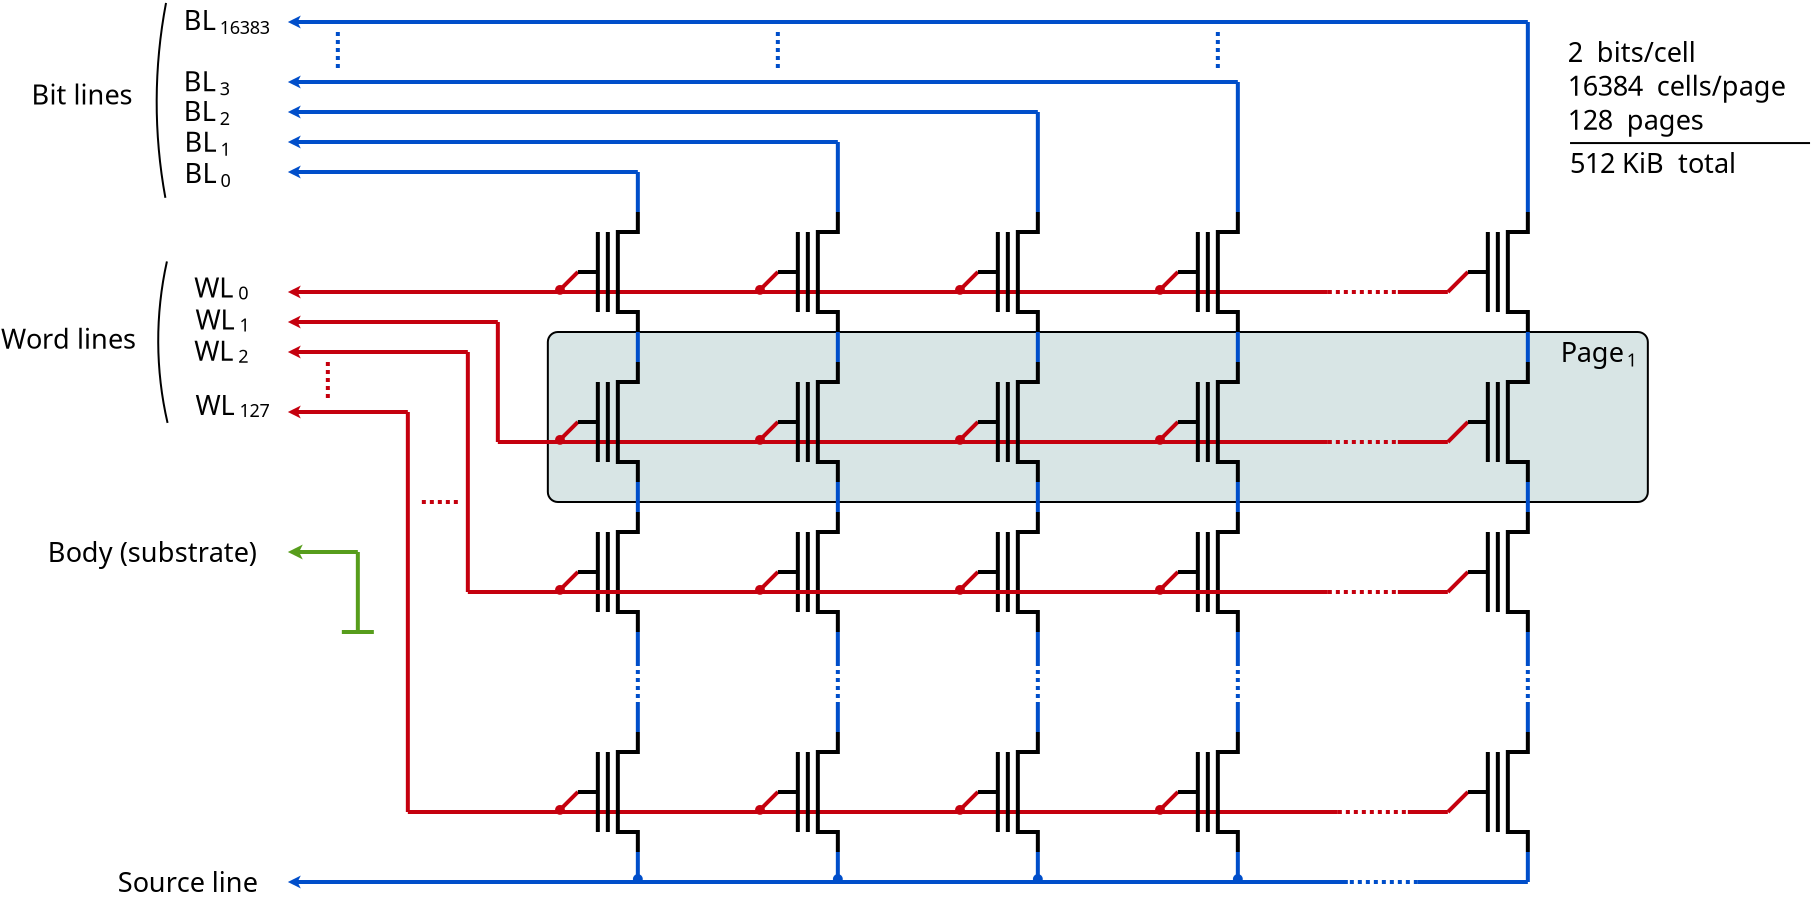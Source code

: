 <?xml version="1.0" encoding="UTF-8"?>
<dia:diagram xmlns:dia="http://www.lysator.liu.se/~alla/dia/">
  <dia:layer name="Background" visible="true" active="true">
    <dia:object type="Flowchart - Box" version="0" id="O0">
      <dia:attribute name="obj_pos">
        <dia:point val="46,21.5"/>
      </dia:attribute>
      <dia:attribute name="obj_bb">
        <dia:rectangle val="45.95,21.45;101.05,30.05"/>
      </dia:attribute>
      <dia:attribute name="elem_corner">
        <dia:point val="46,21.5"/>
      </dia:attribute>
      <dia:attribute name="elem_width">
        <dia:real val="55"/>
      </dia:attribute>
      <dia:attribute name="elem_height">
        <dia:real val="8.5"/>
      </dia:attribute>
      <dia:attribute name="border_width">
        <dia:real val="0.1"/>
      </dia:attribute>
      <dia:attribute name="inner_color">
        <dia:color val="#d8e5e5"/>
      </dia:attribute>
      <dia:attribute name="show_background">
        <dia:boolean val="true"/>
      </dia:attribute>
      <dia:attribute name="corner_radius">
        <dia:real val="0.5"/>
      </dia:attribute>
      <dia:attribute name="padding">
        <dia:real val="0.5"/>
      </dia:attribute>
      <dia:attribute name="text">
        <dia:composite type="text">
          <dia:attribute name="string">
            <dia:string>##</dia:string>
          </dia:attribute>
          <dia:attribute name="font">
            <dia:font family="sans" style="0" name="Helvetica"/>
          </dia:attribute>
          <dia:attribute name="height">
            <dia:real val="0.8"/>
          </dia:attribute>
          <dia:attribute name="pos">
            <dia:point val="73.5,25.945"/>
          </dia:attribute>
          <dia:attribute name="color">
            <dia:color val="#000000"/>
          </dia:attribute>
          <dia:attribute name="alignment">
            <dia:enum val="1"/>
          </dia:attribute>
        </dia:composite>
      </dia:attribute>
    </dia:object>
    <dia:object type="Standard - Line" version="0" id="O1">
      <dia:attribute name="obj_pos">
        <dia:point val="33,19.5"/>
      </dia:attribute>
      <dia:attribute name="obj_bb">
        <dia:rectangle val="32.9,19.176;85.1,19.824"/>
      </dia:attribute>
      <dia:attribute name="conn_endpoints">
        <dia:point val="33,19.5"/>
        <dia:point val="85,19.5"/>
      </dia:attribute>
      <dia:attribute name="numcp">
        <dia:int val="1"/>
      </dia:attribute>
      <dia:attribute name="line_color">
        <dia:color val="#c5000e"/>
      </dia:attribute>
      <dia:attribute name="line_width">
        <dia:real val="0.2"/>
      </dia:attribute>
      <dia:attribute name="start_arrow">
        <dia:enum val="22"/>
      </dia:attribute>
      <dia:attribute name="start_arrow_length">
        <dia:real val="0.2"/>
      </dia:attribute>
      <dia:attribute name="start_arrow_width">
        <dia:real val="0.2"/>
      </dia:attribute>
    </dia:object>
    <dia:object type="Standard - Line" version="0" id="O2">
      <dia:attribute name="obj_pos">
        <dia:point val="50.5,21.5"/>
      </dia:attribute>
      <dia:attribute name="obj_bb">
        <dia:rectangle val="50.4,21.4;50.6,23.1"/>
      </dia:attribute>
      <dia:attribute name="conn_endpoints">
        <dia:point val="50.5,21.5"/>
        <dia:point val="50.5,23"/>
      </dia:attribute>
      <dia:attribute name="numcp">
        <dia:int val="1"/>
      </dia:attribute>
      <dia:attribute name="line_color">
        <dia:color val="#004eca"/>
      </dia:attribute>
      <dia:attribute name="line_width">
        <dia:real val="0.2"/>
      </dia:attribute>
    </dia:object>
    <dia:object type="Standard - Line" version="0" id="O3">
      <dia:attribute name="obj_pos">
        <dia:point val="50.5,29"/>
      </dia:attribute>
      <dia:attribute name="obj_bb">
        <dia:rectangle val="50.4,28.9;50.6,30.6"/>
      </dia:attribute>
      <dia:attribute name="conn_endpoints">
        <dia:point val="50.5,29"/>
        <dia:point val="50.5,30.5"/>
      </dia:attribute>
      <dia:attribute name="numcp">
        <dia:int val="1"/>
      </dia:attribute>
      <dia:attribute name="line_color">
        <dia:color val="#004eca"/>
      </dia:attribute>
      <dia:attribute name="line_width">
        <dia:real val="0.2"/>
      </dia:attribute>
    </dia:object>
    <dia:object type="Standard - Line" version="0" id="O4">
      <dia:attribute name="obj_pos">
        <dia:point val="50.5,36.5"/>
      </dia:attribute>
      <dia:attribute name="obj_bb">
        <dia:rectangle val="50.4,36.4;50.6,38.1"/>
      </dia:attribute>
      <dia:attribute name="conn_endpoints">
        <dia:point val="50.5,36.5"/>
        <dia:point val="50.5,38"/>
      </dia:attribute>
      <dia:attribute name="numcp">
        <dia:int val="1"/>
      </dia:attribute>
      <dia:attribute name="line_color">
        <dia:color val="#004eca"/>
      </dia:attribute>
      <dia:attribute name="line_width">
        <dia:real val="0.2"/>
      </dia:attribute>
    </dia:object>
    <dia:object type="Standard - Line" version="0" id="O5">
      <dia:attribute name="obj_pos">
        <dia:point val="50.5,40"/>
      </dia:attribute>
      <dia:attribute name="obj_bb">
        <dia:rectangle val="50.4,39.9;50.6,41.6"/>
      </dia:attribute>
      <dia:attribute name="conn_endpoints">
        <dia:point val="50.5,40"/>
        <dia:point val="50.5,41.5"/>
      </dia:attribute>
      <dia:attribute name="numcp">
        <dia:int val="1"/>
      </dia:attribute>
      <dia:attribute name="line_color">
        <dia:color val="#004eca"/>
      </dia:attribute>
      <dia:attribute name="line_width">
        <dia:real val="0.2"/>
      </dia:attribute>
    </dia:object>
    <dia:object type="Standard - Line" version="0" id="O6">
      <dia:attribute name="obj_pos">
        <dia:point val="50.5,38"/>
      </dia:attribute>
      <dia:attribute name="obj_bb">
        <dia:rectangle val="50.4,37.9;50.6,40.1"/>
      </dia:attribute>
      <dia:attribute name="conn_endpoints">
        <dia:point val="50.5,38"/>
        <dia:point val="50.5,40"/>
      </dia:attribute>
      <dia:attribute name="numcp">
        <dia:int val="1"/>
      </dia:attribute>
      <dia:attribute name="line_color">
        <dia:color val="#004eca"/>
      </dia:attribute>
      <dia:attribute name="line_width">
        <dia:real val="0.2"/>
      </dia:attribute>
      <dia:attribute name="line_style">
        <dia:enum val="1"/>
      </dia:attribute>
      <dia:attribute name="dashlength">
        <dia:real val="0.2"/>
      </dia:attribute>
    </dia:object>
    <dia:object type="Standard - Line" version="0" id="O7">
      <dia:attribute name="obj_pos">
        <dia:point val="60.5,21.5"/>
      </dia:attribute>
      <dia:attribute name="obj_bb">
        <dia:rectangle val="60.4,21.4;60.6,23.1"/>
      </dia:attribute>
      <dia:attribute name="conn_endpoints">
        <dia:point val="60.5,21.5"/>
        <dia:point val="60.5,23"/>
      </dia:attribute>
      <dia:attribute name="numcp">
        <dia:int val="1"/>
      </dia:attribute>
      <dia:attribute name="line_color">
        <dia:color val="#004eca"/>
      </dia:attribute>
      <dia:attribute name="line_width">
        <dia:real val="0.2"/>
      </dia:attribute>
    </dia:object>
    <dia:object type="Standard - Line" version="0" id="O8">
      <dia:attribute name="obj_pos">
        <dia:point val="60.5,29"/>
      </dia:attribute>
      <dia:attribute name="obj_bb">
        <dia:rectangle val="60.4,28.9;60.6,30.6"/>
      </dia:attribute>
      <dia:attribute name="conn_endpoints">
        <dia:point val="60.5,29"/>
        <dia:point val="60.5,30.5"/>
      </dia:attribute>
      <dia:attribute name="numcp">
        <dia:int val="1"/>
      </dia:attribute>
      <dia:attribute name="line_color">
        <dia:color val="#004eca"/>
      </dia:attribute>
      <dia:attribute name="line_width">
        <dia:real val="0.2"/>
      </dia:attribute>
    </dia:object>
    <dia:object type="Standard - Line" version="0" id="O9">
      <dia:attribute name="obj_pos">
        <dia:point val="70.5,21.5"/>
      </dia:attribute>
      <dia:attribute name="obj_bb">
        <dia:rectangle val="70.4,21.4;70.6,23.1"/>
      </dia:attribute>
      <dia:attribute name="conn_endpoints">
        <dia:point val="70.5,21.5"/>
        <dia:point val="70.5,23"/>
      </dia:attribute>
      <dia:attribute name="numcp">
        <dia:int val="1"/>
      </dia:attribute>
      <dia:attribute name="line_color">
        <dia:color val="#004eca"/>
      </dia:attribute>
      <dia:attribute name="line_width">
        <dia:real val="0.2"/>
      </dia:attribute>
    </dia:object>
    <dia:object type="Standard - Line" version="0" id="O10">
      <dia:attribute name="obj_pos">
        <dia:point val="70.5,29"/>
      </dia:attribute>
      <dia:attribute name="obj_bb">
        <dia:rectangle val="70.4,28.9;70.6,30.6"/>
      </dia:attribute>
      <dia:attribute name="conn_endpoints">
        <dia:point val="70.5,29"/>
        <dia:point val="70.5,30.5"/>
      </dia:attribute>
      <dia:attribute name="numcp">
        <dia:int val="1"/>
      </dia:attribute>
      <dia:attribute name="line_color">
        <dia:color val="#004eca"/>
      </dia:attribute>
      <dia:attribute name="line_width">
        <dia:real val="0.2"/>
      </dia:attribute>
    </dia:object>
    <dia:object type="Standard - Line" version="0" id="O11">
      <dia:attribute name="obj_pos">
        <dia:point val="80.5,29"/>
      </dia:attribute>
      <dia:attribute name="obj_bb">
        <dia:rectangle val="80.4,28.9;80.6,30.6"/>
      </dia:attribute>
      <dia:attribute name="conn_endpoints">
        <dia:point val="80.5,29"/>
        <dia:point val="80.5,30.5"/>
      </dia:attribute>
      <dia:attribute name="numcp">
        <dia:int val="1"/>
      </dia:attribute>
      <dia:attribute name="line_color">
        <dia:color val="#004eca"/>
      </dia:attribute>
      <dia:attribute name="line_width">
        <dia:real val="0.2"/>
      </dia:attribute>
    </dia:object>
    <dia:object type="Standard - Line" version="0" id="O12">
      <dia:attribute name="obj_pos">
        <dia:point val="80.5,21.5"/>
      </dia:attribute>
      <dia:attribute name="obj_bb">
        <dia:rectangle val="80.4,21.4;80.6,23.1"/>
      </dia:attribute>
      <dia:attribute name="conn_endpoints">
        <dia:point val="80.5,21.5"/>
        <dia:point val="80.5,23"/>
      </dia:attribute>
      <dia:attribute name="numcp">
        <dia:int val="1"/>
      </dia:attribute>
      <dia:attribute name="line_color">
        <dia:color val="#004eca"/>
      </dia:attribute>
      <dia:attribute name="line_width">
        <dia:real val="0.2"/>
      </dia:attribute>
    </dia:object>
    <dia:object type="Standard - Line" version="0" id="O13">
      <dia:attribute name="obj_pos">
        <dia:point val="95,21.5"/>
      </dia:attribute>
      <dia:attribute name="obj_bb">
        <dia:rectangle val="94.9,21.4;95.1,23.1"/>
      </dia:attribute>
      <dia:attribute name="conn_endpoints">
        <dia:point val="95,21.5"/>
        <dia:point val="95,23"/>
      </dia:attribute>
      <dia:attribute name="numcp">
        <dia:int val="1"/>
      </dia:attribute>
      <dia:attribute name="line_color">
        <dia:color val="#004eca"/>
      </dia:attribute>
      <dia:attribute name="line_width">
        <dia:real val="0.2"/>
      </dia:attribute>
    </dia:object>
    <dia:object type="Standard - Line" version="0" id="O14">
      <dia:attribute name="obj_pos">
        <dia:point val="95,29"/>
      </dia:attribute>
      <dia:attribute name="obj_bb">
        <dia:rectangle val="94.9,28.9;95.1,30.6"/>
      </dia:attribute>
      <dia:attribute name="conn_endpoints">
        <dia:point val="95,29"/>
        <dia:point val="95,30.5"/>
      </dia:attribute>
      <dia:attribute name="numcp">
        <dia:int val="1"/>
      </dia:attribute>
      <dia:attribute name="line_color">
        <dia:color val="#004eca"/>
      </dia:attribute>
      <dia:attribute name="line_width">
        <dia:real val="0.2"/>
      </dia:attribute>
    </dia:object>
    <dia:object type="Standard - Line" version="0" id="O15">
      <dia:attribute name="obj_pos">
        <dia:point val="91,19.5"/>
      </dia:attribute>
      <dia:attribute name="obj_bb">
        <dia:rectangle val="90.859,18.359;92.141,19.641"/>
      </dia:attribute>
      <dia:attribute name="conn_endpoints">
        <dia:point val="91,19.5"/>
        <dia:point val="92,18.5"/>
      </dia:attribute>
      <dia:attribute name="numcp">
        <dia:int val="1"/>
      </dia:attribute>
      <dia:attribute name="line_color">
        <dia:color val="#c5000e"/>
      </dia:attribute>
      <dia:attribute name="line_width">
        <dia:real val="0.2"/>
      </dia:attribute>
    </dia:object>
    <dia:object type="Standard - Line" version="0" id="O16">
      <dia:attribute name="obj_pos">
        <dia:point val="76.5,19.5"/>
      </dia:attribute>
      <dia:attribute name="obj_bb">
        <dia:rectangle val="76.359,18.359;77.641,19.641"/>
      </dia:attribute>
      <dia:attribute name="conn_endpoints">
        <dia:point val="76.5,19.5"/>
        <dia:point val="77.5,18.5"/>
      </dia:attribute>
      <dia:attribute name="numcp">
        <dia:int val="1"/>
      </dia:attribute>
      <dia:attribute name="line_color">
        <dia:color val="#c5000e"/>
      </dia:attribute>
      <dia:attribute name="line_width">
        <dia:real val="0.2"/>
      </dia:attribute>
      <dia:attribute name="start_arrow">
        <dia:enum val="8"/>
      </dia:attribute>
      <dia:attribute name="start_arrow_length">
        <dia:real val="0.3"/>
      </dia:attribute>
      <dia:attribute name="start_arrow_width">
        <dia:real val="0.3"/>
      </dia:attribute>
    </dia:object>
    <dia:object type="Standard - Line" version="0" id="O17">
      <dia:attribute name="obj_pos">
        <dia:point val="66.5,19.5"/>
      </dia:attribute>
      <dia:attribute name="obj_bb">
        <dia:rectangle val="66.359,18.359;67.641,19.641"/>
      </dia:attribute>
      <dia:attribute name="conn_endpoints">
        <dia:point val="66.5,19.5"/>
        <dia:point val="67.5,18.5"/>
      </dia:attribute>
      <dia:attribute name="numcp">
        <dia:int val="1"/>
      </dia:attribute>
      <dia:attribute name="line_color">
        <dia:color val="#c5000e"/>
      </dia:attribute>
      <dia:attribute name="line_width">
        <dia:real val="0.2"/>
      </dia:attribute>
      <dia:attribute name="start_arrow">
        <dia:enum val="8"/>
      </dia:attribute>
      <dia:attribute name="start_arrow_length">
        <dia:real val="0.3"/>
      </dia:attribute>
      <dia:attribute name="start_arrow_width">
        <dia:real val="0.3"/>
      </dia:attribute>
    </dia:object>
    <dia:object type="Standard - Line" version="0" id="O18">
      <dia:attribute name="obj_pos">
        <dia:point val="56.5,19.5"/>
      </dia:attribute>
      <dia:attribute name="obj_bb">
        <dia:rectangle val="56.359,18.359;57.641,19.641"/>
      </dia:attribute>
      <dia:attribute name="conn_endpoints">
        <dia:point val="56.5,19.5"/>
        <dia:point val="57.5,18.5"/>
      </dia:attribute>
      <dia:attribute name="numcp">
        <dia:int val="1"/>
      </dia:attribute>
      <dia:attribute name="line_color">
        <dia:color val="#c5000e"/>
      </dia:attribute>
      <dia:attribute name="line_width">
        <dia:real val="0.2"/>
      </dia:attribute>
      <dia:attribute name="start_arrow">
        <dia:enum val="8"/>
      </dia:attribute>
      <dia:attribute name="start_arrow_length">
        <dia:real val="0.3"/>
      </dia:attribute>
      <dia:attribute name="start_arrow_width">
        <dia:real val="0.3"/>
      </dia:attribute>
    </dia:object>
    <dia:object type="Standard - Line" version="0" id="O19">
      <dia:attribute name="obj_pos">
        <dia:point val="46.5,19.5"/>
      </dia:attribute>
      <dia:attribute name="obj_bb">
        <dia:rectangle val="46.359,18.359;47.641,19.641"/>
      </dia:attribute>
      <dia:attribute name="conn_endpoints">
        <dia:point val="46.5,19.5"/>
        <dia:point val="47.5,18.5"/>
      </dia:attribute>
      <dia:attribute name="numcp">
        <dia:int val="1"/>
      </dia:attribute>
      <dia:attribute name="line_color">
        <dia:color val="#c5000e"/>
      </dia:attribute>
      <dia:attribute name="line_width">
        <dia:real val="0.2"/>
      </dia:attribute>
      <dia:attribute name="start_arrow">
        <dia:enum val="8"/>
      </dia:attribute>
      <dia:attribute name="start_arrow_length">
        <dia:real val="0.3"/>
      </dia:attribute>
      <dia:attribute name="start_arrow_width">
        <dia:real val="0.3"/>
      </dia:attribute>
    </dia:object>
    <dia:object type="Standard - Line" version="0" id="O20">
      <dia:attribute name="obj_pos">
        <dia:point val="85,19.5"/>
      </dia:attribute>
      <dia:attribute name="obj_bb">
        <dia:rectangle val="84.9,19.4;88.6,19.6"/>
      </dia:attribute>
      <dia:attribute name="conn_endpoints">
        <dia:point val="85,19.5"/>
        <dia:point val="88.5,19.5"/>
      </dia:attribute>
      <dia:attribute name="numcp">
        <dia:int val="1"/>
      </dia:attribute>
      <dia:attribute name="line_color">
        <dia:color val="#c5000e"/>
      </dia:attribute>
      <dia:attribute name="line_width">
        <dia:real val="0.2"/>
      </dia:attribute>
      <dia:attribute name="line_style">
        <dia:enum val="1"/>
      </dia:attribute>
      <dia:attribute name="dashlength">
        <dia:real val="0.2"/>
      </dia:attribute>
    </dia:object>
    <dia:object type="Standard - Line" version="0" id="O21">
      <dia:attribute name="obj_pos">
        <dia:point val="88.5,19.5"/>
      </dia:attribute>
      <dia:attribute name="obj_bb">
        <dia:rectangle val="88.4,19.4;91.1,19.6"/>
      </dia:attribute>
      <dia:attribute name="conn_endpoints">
        <dia:point val="88.5,19.5"/>
        <dia:point val="91,19.5"/>
      </dia:attribute>
      <dia:attribute name="numcp">
        <dia:int val="1"/>
      </dia:attribute>
      <dia:attribute name="line_color">
        <dia:color val="#c5000e"/>
      </dia:attribute>
      <dia:attribute name="line_width">
        <dia:real val="0.2"/>
      </dia:attribute>
    </dia:object>
    <dia:object type="Standard - Line" version="0" id="O22">
      <dia:attribute name="obj_pos">
        <dia:point val="91,27"/>
      </dia:attribute>
      <dia:attribute name="obj_bb">
        <dia:rectangle val="90.859,25.859;92.141,27.141"/>
      </dia:attribute>
      <dia:attribute name="conn_endpoints">
        <dia:point val="91,27"/>
        <dia:point val="92,26"/>
      </dia:attribute>
      <dia:attribute name="numcp">
        <dia:int val="1"/>
      </dia:attribute>
      <dia:attribute name="line_color">
        <dia:color val="#c5000e"/>
      </dia:attribute>
      <dia:attribute name="line_width">
        <dia:real val="0.2"/>
      </dia:attribute>
    </dia:object>
    <dia:object type="Standard - Line" version="0" id="O23">
      <dia:attribute name="obj_pos">
        <dia:point val="76.5,27"/>
      </dia:attribute>
      <dia:attribute name="obj_bb">
        <dia:rectangle val="76.359,25.859;77.641,27.141"/>
      </dia:attribute>
      <dia:attribute name="conn_endpoints">
        <dia:point val="76.5,27"/>
        <dia:point val="77.5,26"/>
      </dia:attribute>
      <dia:attribute name="numcp">
        <dia:int val="1"/>
      </dia:attribute>
      <dia:attribute name="line_color">
        <dia:color val="#c5000e"/>
      </dia:attribute>
      <dia:attribute name="line_width">
        <dia:real val="0.2"/>
      </dia:attribute>
      <dia:attribute name="start_arrow">
        <dia:enum val="8"/>
      </dia:attribute>
      <dia:attribute name="start_arrow_length">
        <dia:real val="0.3"/>
      </dia:attribute>
      <dia:attribute name="start_arrow_width">
        <dia:real val="0.3"/>
      </dia:attribute>
    </dia:object>
    <dia:object type="Standard - Line" version="0" id="O24">
      <dia:attribute name="obj_pos">
        <dia:point val="66.5,27"/>
      </dia:attribute>
      <dia:attribute name="obj_bb">
        <dia:rectangle val="66.359,25.859;67.641,27.141"/>
      </dia:attribute>
      <dia:attribute name="conn_endpoints">
        <dia:point val="66.5,27"/>
        <dia:point val="67.5,26"/>
      </dia:attribute>
      <dia:attribute name="numcp">
        <dia:int val="1"/>
      </dia:attribute>
      <dia:attribute name="line_color">
        <dia:color val="#c5000e"/>
      </dia:attribute>
      <dia:attribute name="line_width">
        <dia:real val="0.2"/>
      </dia:attribute>
      <dia:attribute name="start_arrow">
        <dia:enum val="8"/>
      </dia:attribute>
      <dia:attribute name="start_arrow_length">
        <dia:real val="0.3"/>
      </dia:attribute>
      <dia:attribute name="start_arrow_width">
        <dia:real val="0.3"/>
      </dia:attribute>
    </dia:object>
    <dia:object type="Standard - Line" version="0" id="O25">
      <dia:attribute name="obj_pos">
        <dia:point val="56.5,27"/>
      </dia:attribute>
      <dia:attribute name="obj_bb">
        <dia:rectangle val="56.359,25.859;57.641,27.141"/>
      </dia:attribute>
      <dia:attribute name="conn_endpoints">
        <dia:point val="56.5,27"/>
        <dia:point val="57.5,26"/>
      </dia:attribute>
      <dia:attribute name="numcp">
        <dia:int val="1"/>
      </dia:attribute>
      <dia:attribute name="line_color">
        <dia:color val="#c5000e"/>
      </dia:attribute>
      <dia:attribute name="line_width">
        <dia:real val="0.2"/>
      </dia:attribute>
      <dia:attribute name="start_arrow">
        <dia:enum val="8"/>
      </dia:attribute>
      <dia:attribute name="start_arrow_length">
        <dia:real val="0.3"/>
      </dia:attribute>
      <dia:attribute name="start_arrow_width">
        <dia:real val="0.3"/>
      </dia:attribute>
    </dia:object>
    <dia:object type="Standard - Line" version="0" id="O26">
      <dia:attribute name="obj_pos">
        <dia:point val="46.5,27"/>
      </dia:attribute>
      <dia:attribute name="obj_bb">
        <dia:rectangle val="46.359,25.859;47.641,27.141"/>
      </dia:attribute>
      <dia:attribute name="conn_endpoints">
        <dia:point val="46.5,27"/>
        <dia:point val="47.5,26"/>
      </dia:attribute>
      <dia:attribute name="numcp">
        <dia:int val="1"/>
      </dia:attribute>
      <dia:attribute name="line_color">
        <dia:color val="#c5000e"/>
      </dia:attribute>
      <dia:attribute name="line_width">
        <dia:real val="0.2"/>
      </dia:attribute>
      <dia:attribute name="start_arrow">
        <dia:enum val="8"/>
      </dia:attribute>
      <dia:attribute name="start_arrow_length">
        <dia:real val="0.3"/>
      </dia:attribute>
      <dia:attribute name="start_arrow_width">
        <dia:real val="0.3"/>
      </dia:attribute>
    </dia:object>
    <dia:object type="Standard - Line" version="0" id="O27">
      <dia:attribute name="obj_pos">
        <dia:point val="85,27"/>
      </dia:attribute>
      <dia:attribute name="obj_bb">
        <dia:rectangle val="84.9,26.9;88.6,27.1"/>
      </dia:attribute>
      <dia:attribute name="conn_endpoints">
        <dia:point val="85,27"/>
        <dia:point val="88.5,27"/>
      </dia:attribute>
      <dia:attribute name="numcp">
        <dia:int val="1"/>
      </dia:attribute>
      <dia:attribute name="line_color">
        <dia:color val="#c5000e"/>
      </dia:attribute>
      <dia:attribute name="line_width">
        <dia:real val="0.2"/>
      </dia:attribute>
      <dia:attribute name="line_style">
        <dia:enum val="1"/>
      </dia:attribute>
      <dia:attribute name="dashlength">
        <dia:real val="0.2"/>
      </dia:attribute>
    </dia:object>
    <dia:object type="Standard - Line" version="0" id="O28">
      <dia:attribute name="obj_pos">
        <dia:point val="88.5,27"/>
      </dia:attribute>
      <dia:attribute name="obj_bb">
        <dia:rectangle val="88.4,26.9;91.1,27.1"/>
      </dia:attribute>
      <dia:attribute name="conn_endpoints">
        <dia:point val="88.5,27"/>
        <dia:point val="91,27"/>
      </dia:attribute>
      <dia:attribute name="numcp">
        <dia:int val="1"/>
      </dia:attribute>
      <dia:attribute name="line_color">
        <dia:color val="#c5000e"/>
      </dia:attribute>
      <dia:attribute name="line_width">
        <dia:real val="0.2"/>
      </dia:attribute>
    </dia:object>
    <dia:object type="Standard - Line" version="0" id="O29">
      <dia:attribute name="obj_pos">
        <dia:point val="43.5,27"/>
      </dia:attribute>
      <dia:attribute name="obj_bb">
        <dia:rectangle val="43.4,26.9;85.1,27.1"/>
      </dia:attribute>
      <dia:attribute name="conn_endpoints">
        <dia:point val="43.5,27"/>
        <dia:point val="85,27"/>
      </dia:attribute>
      <dia:attribute name="numcp">
        <dia:int val="1"/>
      </dia:attribute>
      <dia:attribute name="line_color">
        <dia:color val="#c5000e"/>
      </dia:attribute>
      <dia:attribute name="line_width">
        <dia:real val="0.2"/>
      </dia:attribute>
    </dia:object>
    <dia:object type="Standard - Line" version="0" id="O30">
      <dia:attribute name="obj_pos">
        <dia:point val="91,34.5"/>
      </dia:attribute>
      <dia:attribute name="obj_bb">
        <dia:rectangle val="90.859,33.359;92.141,34.641"/>
      </dia:attribute>
      <dia:attribute name="conn_endpoints">
        <dia:point val="91,34.5"/>
        <dia:point val="92,33.5"/>
      </dia:attribute>
      <dia:attribute name="numcp">
        <dia:int val="1"/>
      </dia:attribute>
      <dia:attribute name="line_color">
        <dia:color val="#c5000e"/>
      </dia:attribute>
      <dia:attribute name="line_width">
        <dia:real val="0.2"/>
      </dia:attribute>
    </dia:object>
    <dia:object type="Standard - Line" version="0" id="O31">
      <dia:attribute name="obj_pos">
        <dia:point val="76.5,34.5"/>
      </dia:attribute>
      <dia:attribute name="obj_bb">
        <dia:rectangle val="76.359,33.359;77.641,34.641"/>
      </dia:attribute>
      <dia:attribute name="conn_endpoints">
        <dia:point val="76.5,34.5"/>
        <dia:point val="77.5,33.5"/>
      </dia:attribute>
      <dia:attribute name="numcp">
        <dia:int val="1"/>
      </dia:attribute>
      <dia:attribute name="line_color">
        <dia:color val="#c5000e"/>
      </dia:attribute>
      <dia:attribute name="line_width">
        <dia:real val="0.2"/>
      </dia:attribute>
      <dia:attribute name="start_arrow">
        <dia:enum val="8"/>
      </dia:attribute>
      <dia:attribute name="start_arrow_length">
        <dia:real val="0.3"/>
      </dia:attribute>
      <dia:attribute name="start_arrow_width">
        <dia:real val="0.3"/>
      </dia:attribute>
    </dia:object>
    <dia:object type="Standard - Line" version="0" id="O32">
      <dia:attribute name="obj_pos">
        <dia:point val="66.5,34.5"/>
      </dia:attribute>
      <dia:attribute name="obj_bb">
        <dia:rectangle val="66.359,33.359;67.641,34.641"/>
      </dia:attribute>
      <dia:attribute name="conn_endpoints">
        <dia:point val="66.5,34.5"/>
        <dia:point val="67.5,33.5"/>
      </dia:attribute>
      <dia:attribute name="numcp">
        <dia:int val="1"/>
      </dia:attribute>
      <dia:attribute name="line_color">
        <dia:color val="#c5000e"/>
      </dia:attribute>
      <dia:attribute name="line_width">
        <dia:real val="0.2"/>
      </dia:attribute>
      <dia:attribute name="start_arrow">
        <dia:enum val="8"/>
      </dia:attribute>
      <dia:attribute name="start_arrow_length">
        <dia:real val="0.3"/>
      </dia:attribute>
      <dia:attribute name="start_arrow_width">
        <dia:real val="0.3"/>
      </dia:attribute>
    </dia:object>
    <dia:object type="Standard - Line" version="0" id="O33">
      <dia:attribute name="obj_pos">
        <dia:point val="56.5,34.5"/>
      </dia:attribute>
      <dia:attribute name="obj_bb">
        <dia:rectangle val="56.359,33.359;57.641,34.641"/>
      </dia:attribute>
      <dia:attribute name="conn_endpoints">
        <dia:point val="56.5,34.5"/>
        <dia:point val="57.5,33.5"/>
      </dia:attribute>
      <dia:attribute name="numcp">
        <dia:int val="1"/>
      </dia:attribute>
      <dia:attribute name="line_color">
        <dia:color val="#c5000e"/>
      </dia:attribute>
      <dia:attribute name="line_width">
        <dia:real val="0.2"/>
      </dia:attribute>
      <dia:attribute name="start_arrow">
        <dia:enum val="8"/>
      </dia:attribute>
      <dia:attribute name="start_arrow_length">
        <dia:real val="0.3"/>
      </dia:attribute>
      <dia:attribute name="start_arrow_width">
        <dia:real val="0.3"/>
      </dia:attribute>
    </dia:object>
    <dia:object type="Standard - Line" version="0" id="O34">
      <dia:attribute name="obj_pos">
        <dia:point val="46.5,34.5"/>
      </dia:attribute>
      <dia:attribute name="obj_bb">
        <dia:rectangle val="46.359,33.359;47.641,34.641"/>
      </dia:attribute>
      <dia:attribute name="conn_endpoints">
        <dia:point val="46.5,34.5"/>
        <dia:point val="47.5,33.5"/>
      </dia:attribute>
      <dia:attribute name="numcp">
        <dia:int val="1"/>
      </dia:attribute>
      <dia:attribute name="line_color">
        <dia:color val="#c5000e"/>
      </dia:attribute>
      <dia:attribute name="line_width">
        <dia:real val="0.2"/>
      </dia:attribute>
      <dia:attribute name="start_arrow">
        <dia:enum val="8"/>
      </dia:attribute>
      <dia:attribute name="start_arrow_length">
        <dia:real val="0.3"/>
      </dia:attribute>
      <dia:attribute name="start_arrow_width">
        <dia:real val="0.3"/>
      </dia:attribute>
    </dia:object>
    <dia:object type="Standard - Line" version="0" id="O35">
      <dia:attribute name="obj_pos">
        <dia:point val="85,34.5"/>
      </dia:attribute>
      <dia:attribute name="obj_bb">
        <dia:rectangle val="84.9,34.4;88.6,34.6"/>
      </dia:attribute>
      <dia:attribute name="conn_endpoints">
        <dia:point val="85,34.5"/>
        <dia:point val="88.5,34.5"/>
      </dia:attribute>
      <dia:attribute name="numcp">
        <dia:int val="1"/>
      </dia:attribute>
      <dia:attribute name="line_color">
        <dia:color val="#c5000e"/>
      </dia:attribute>
      <dia:attribute name="line_width">
        <dia:real val="0.2"/>
      </dia:attribute>
      <dia:attribute name="line_style">
        <dia:enum val="1"/>
      </dia:attribute>
      <dia:attribute name="dashlength">
        <dia:real val="0.2"/>
      </dia:attribute>
    </dia:object>
    <dia:object type="Standard - Line" version="0" id="O36">
      <dia:attribute name="obj_pos">
        <dia:point val="88.5,34.5"/>
      </dia:attribute>
      <dia:attribute name="obj_bb">
        <dia:rectangle val="88.4,34.4;91.1,34.6"/>
      </dia:attribute>
      <dia:attribute name="conn_endpoints">
        <dia:point val="88.5,34.5"/>
        <dia:point val="91,34.5"/>
      </dia:attribute>
      <dia:attribute name="numcp">
        <dia:int val="1"/>
      </dia:attribute>
      <dia:attribute name="line_color">
        <dia:color val="#c5000e"/>
      </dia:attribute>
      <dia:attribute name="line_width">
        <dia:real val="0.2"/>
      </dia:attribute>
    </dia:object>
    <dia:object type="Standard - Line" version="0" id="O37">
      <dia:attribute name="obj_pos">
        <dia:point val="39,45.5"/>
      </dia:attribute>
      <dia:attribute name="obj_bb">
        <dia:rectangle val="38.9,45.4;85.6,45.6"/>
      </dia:attribute>
      <dia:attribute name="conn_endpoints">
        <dia:point val="39,45.5"/>
        <dia:point val="85.5,45.5"/>
      </dia:attribute>
      <dia:attribute name="numcp">
        <dia:int val="1"/>
      </dia:attribute>
      <dia:attribute name="line_color">
        <dia:color val="#c5000e"/>
      </dia:attribute>
      <dia:attribute name="line_width">
        <dia:real val="0.2"/>
      </dia:attribute>
    </dia:object>
    <dia:object type="Standard - Line" version="0" id="O38">
      <dia:attribute name="obj_pos">
        <dia:point val="91,45.5"/>
      </dia:attribute>
      <dia:attribute name="obj_bb">
        <dia:rectangle val="90.859,44.359;92.141,45.641"/>
      </dia:attribute>
      <dia:attribute name="conn_endpoints">
        <dia:point val="91,45.5"/>
        <dia:point val="92,44.5"/>
      </dia:attribute>
      <dia:attribute name="numcp">
        <dia:int val="1"/>
      </dia:attribute>
      <dia:attribute name="line_color">
        <dia:color val="#c5000e"/>
      </dia:attribute>
      <dia:attribute name="line_width">
        <dia:real val="0.2"/>
      </dia:attribute>
    </dia:object>
    <dia:object type="Standard - Line" version="0" id="O39">
      <dia:attribute name="obj_pos">
        <dia:point val="76.5,45.5"/>
      </dia:attribute>
      <dia:attribute name="obj_bb">
        <dia:rectangle val="76.359,44.359;77.641,45.641"/>
      </dia:attribute>
      <dia:attribute name="conn_endpoints">
        <dia:point val="76.5,45.5"/>
        <dia:point val="77.5,44.5"/>
      </dia:attribute>
      <dia:attribute name="numcp">
        <dia:int val="1"/>
      </dia:attribute>
      <dia:attribute name="line_color">
        <dia:color val="#c5000e"/>
      </dia:attribute>
      <dia:attribute name="line_width">
        <dia:real val="0.2"/>
      </dia:attribute>
      <dia:attribute name="start_arrow">
        <dia:enum val="8"/>
      </dia:attribute>
      <dia:attribute name="start_arrow_length">
        <dia:real val="0.3"/>
      </dia:attribute>
      <dia:attribute name="start_arrow_width">
        <dia:real val="0.3"/>
      </dia:attribute>
    </dia:object>
    <dia:object type="Standard - Line" version="0" id="O40">
      <dia:attribute name="obj_pos">
        <dia:point val="66.5,45.5"/>
      </dia:attribute>
      <dia:attribute name="obj_bb">
        <dia:rectangle val="66.359,44.359;67.641,45.641"/>
      </dia:attribute>
      <dia:attribute name="conn_endpoints">
        <dia:point val="66.5,45.5"/>
        <dia:point val="67.5,44.5"/>
      </dia:attribute>
      <dia:attribute name="numcp">
        <dia:int val="1"/>
      </dia:attribute>
      <dia:attribute name="line_color">
        <dia:color val="#c5000e"/>
      </dia:attribute>
      <dia:attribute name="line_width">
        <dia:real val="0.2"/>
      </dia:attribute>
      <dia:attribute name="start_arrow">
        <dia:enum val="8"/>
      </dia:attribute>
      <dia:attribute name="start_arrow_length">
        <dia:real val="0.3"/>
      </dia:attribute>
      <dia:attribute name="start_arrow_width">
        <dia:real val="0.3"/>
      </dia:attribute>
    </dia:object>
    <dia:object type="Standard - Line" version="0" id="O41">
      <dia:attribute name="obj_pos">
        <dia:point val="56.5,45.5"/>
      </dia:attribute>
      <dia:attribute name="obj_bb">
        <dia:rectangle val="56.359,44.359;57.641,45.641"/>
      </dia:attribute>
      <dia:attribute name="conn_endpoints">
        <dia:point val="56.5,45.5"/>
        <dia:point val="57.5,44.5"/>
      </dia:attribute>
      <dia:attribute name="numcp">
        <dia:int val="1"/>
      </dia:attribute>
      <dia:attribute name="line_color">
        <dia:color val="#c5000e"/>
      </dia:attribute>
      <dia:attribute name="line_width">
        <dia:real val="0.2"/>
      </dia:attribute>
      <dia:attribute name="start_arrow">
        <dia:enum val="8"/>
      </dia:attribute>
      <dia:attribute name="start_arrow_length">
        <dia:real val="0.3"/>
      </dia:attribute>
      <dia:attribute name="start_arrow_width">
        <dia:real val="0.3"/>
      </dia:attribute>
    </dia:object>
    <dia:object type="Standard - Line" version="0" id="O42">
      <dia:attribute name="obj_pos">
        <dia:point val="46.5,45.5"/>
      </dia:attribute>
      <dia:attribute name="obj_bb">
        <dia:rectangle val="46.359,44.359;47.641,45.641"/>
      </dia:attribute>
      <dia:attribute name="conn_endpoints">
        <dia:point val="46.5,45.5"/>
        <dia:point val="47.5,44.5"/>
      </dia:attribute>
      <dia:attribute name="numcp">
        <dia:int val="1"/>
      </dia:attribute>
      <dia:attribute name="line_color">
        <dia:color val="#c5000e"/>
      </dia:attribute>
      <dia:attribute name="line_width">
        <dia:real val="0.2"/>
      </dia:attribute>
      <dia:attribute name="start_arrow">
        <dia:enum val="8"/>
      </dia:attribute>
      <dia:attribute name="start_arrow_length">
        <dia:real val="0.3"/>
      </dia:attribute>
      <dia:attribute name="start_arrow_width">
        <dia:real val="0.3"/>
      </dia:attribute>
    </dia:object>
    <dia:object type="Standard - Line" version="0" id="O43">
      <dia:attribute name="obj_pos">
        <dia:point val="85.5,45.5"/>
      </dia:attribute>
      <dia:attribute name="obj_bb">
        <dia:rectangle val="85.4,45.4;89.1,45.6"/>
      </dia:attribute>
      <dia:attribute name="conn_endpoints">
        <dia:point val="85.5,45.5"/>
        <dia:point val="89,45.5"/>
      </dia:attribute>
      <dia:attribute name="numcp">
        <dia:int val="1"/>
      </dia:attribute>
      <dia:attribute name="line_color">
        <dia:color val="#c5000e"/>
      </dia:attribute>
      <dia:attribute name="line_width">
        <dia:real val="0.2"/>
      </dia:attribute>
      <dia:attribute name="line_style">
        <dia:enum val="1"/>
      </dia:attribute>
      <dia:attribute name="dashlength">
        <dia:real val="0.2"/>
      </dia:attribute>
    </dia:object>
    <dia:object type="Standard - Line" version="0" id="O44">
      <dia:attribute name="obj_pos">
        <dia:point val="89,45.5"/>
      </dia:attribute>
      <dia:attribute name="obj_bb">
        <dia:rectangle val="88.9,45.4;91.1,45.6"/>
      </dia:attribute>
      <dia:attribute name="conn_endpoints">
        <dia:point val="89,45.5"/>
        <dia:point val="91,45.5"/>
      </dia:attribute>
      <dia:attribute name="numcp">
        <dia:int val="1"/>
      </dia:attribute>
      <dia:attribute name="line_color">
        <dia:color val="#c5000e"/>
      </dia:attribute>
      <dia:attribute name="line_width">
        <dia:real val="0.2"/>
      </dia:attribute>
    </dia:object>
    <dia:object type="Standard - Line" version="0" id="O45">
      <dia:attribute name="obj_pos">
        <dia:point val="50.5,13.5"/>
      </dia:attribute>
      <dia:attribute name="obj_bb">
        <dia:rectangle val="50.4,13.4;50.6,15.6"/>
      </dia:attribute>
      <dia:attribute name="conn_endpoints">
        <dia:point val="50.5,13.5"/>
        <dia:point val="50.5,15.5"/>
      </dia:attribute>
      <dia:attribute name="numcp">
        <dia:int val="1"/>
      </dia:attribute>
      <dia:attribute name="line_color">
        <dia:color val="#004eca"/>
      </dia:attribute>
      <dia:attribute name="line_width">
        <dia:real val="0.2"/>
      </dia:attribute>
    </dia:object>
    <dia:object type="Standard - Line" version="0" id="O46">
      <dia:attribute name="obj_pos">
        <dia:point val="60.5,12"/>
      </dia:attribute>
      <dia:attribute name="obj_bb">
        <dia:rectangle val="60.4,11.9;60.6,15.6"/>
      </dia:attribute>
      <dia:attribute name="conn_endpoints">
        <dia:point val="60.5,12"/>
        <dia:point val="60.5,15.5"/>
      </dia:attribute>
      <dia:attribute name="numcp">
        <dia:int val="1"/>
      </dia:attribute>
      <dia:attribute name="line_color">
        <dia:color val="#004eca"/>
      </dia:attribute>
      <dia:attribute name="line_width">
        <dia:real val="0.2"/>
      </dia:attribute>
    </dia:object>
    <dia:object type="Standard - Line" version="0" id="O47">
      <dia:attribute name="obj_pos">
        <dia:point val="70.5,10.5"/>
      </dia:attribute>
      <dia:attribute name="obj_bb">
        <dia:rectangle val="70.4,10.4;70.6,15.6"/>
      </dia:attribute>
      <dia:attribute name="conn_endpoints">
        <dia:point val="70.5,10.5"/>
        <dia:point val="70.5,15.5"/>
      </dia:attribute>
      <dia:attribute name="numcp">
        <dia:int val="1"/>
      </dia:attribute>
      <dia:attribute name="line_color">
        <dia:color val="#004eca"/>
      </dia:attribute>
      <dia:attribute name="line_width">
        <dia:real val="0.2"/>
      </dia:attribute>
    </dia:object>
    <dia:object type="Standard - Line" version="0" id="O48">
      <dia:attribute name="obj_pos">
        <dia:point val="80.5,9"/>
      </dia:attribute>
      <dia:attribute name="obj_bb">
        <dia:rectangle val="80.4,8.9;80.6,15.6"/>
      </dia:attribute>
      <dia:attribute name="conn_endpoints">
        <dia:point val="80.5,9"/>
        <dia:point val="80.5,15.5"/>
      </dia:attribute>
      <dia:attribute name="numcp">
        <dia:int val="1"/>
      </dia:attribute>
      <dia:attribute name="line_color">
        <dia:color val="#004eca"/>
      </dia:attribute>
      <dia:attribute name="line_width">
        <dia:real val="0.2"/>
      </dia:attribute>
    </dia:object>
    <dia:object type="Standard - Line" version="0" id="O49">
      <dia:attribute name="obj_pos">
        <dia:point val="95,6"/>
      </dia:attribute>
      <dia:attribute name="obj_bb">
        <dia:rectangle val="94.9,5.9;95.1,15.6"/>
      </dia:attribute>
      <dia:attribute name="conn_endpoints">
        <dia:point val="95,6"/>
        <dia:point val="95,15.5"/>
      </dia:attribute>
      <dia:attribute name="numcp">
        <dia:int val="1"/>
      </dia:attribute>
      <dia:attribute name="line_color">
        <dia:color val="#004eca"/>
      </dia:attribute>
      <dia:attribute name="line_width">
        <dia:real val="0.2"/>
      </dia:attribute>
    </dia:object>
    <dia:object type="Standard - Line" version="0" id="O50">
      <dia:attribute name="obj_pos">
        <dia:point val="79.5,6.5"/>
      </dia:attribute>
      <dia:attribute name="obj_bb">
        <dia:rectangle val="79.4,6.4;79.6,8.6"/>
      </dia:attribute>
      <dia:attribute name="conn_endpoints">
        <dia:point val="79.5,6.5"/>
        <dia:point val="79.5,8.5"/>
      </dia:attribute>
      <dia:attribute name="numcp">
        <dia:int val="1"/>
      </dia:attribute>
      <dia:attribute name="line_color">
        <dia:color val="#004eca"/>
      </dia:attribute>
      <dia:attribute name="line_width">
        <dia:real val="0.2"/>
      </dia:attribute>
      <dia:attribute name="line_style">
        <dia:enum val="1"/>
      </dia:attribute>
      <dia:attribute name="dashlength">
        <dia:real val="0.2"/>
      </dia:attribute>
    </dia:object>
    <dia:object type="Standard - Line" version="0" id="O51">
      <dia:attribute name="obj_pos">
        <dia:point val="89.5,49"/>
      </dia:attribute>
      <dia:attribute name="obj_bb">
        <dia:rectangle val="85.9,48.9;89.6,49.1"/>
      </dia:attribute>
      <dia:attribute name="conn_endpoints">
        <dia:point val="89.5,49"/>
        <dia:point val="86,49"/>
      </dia:attribute>
      <dia:attribute name="numcp">
        <dia:int val="1"/>
      </dia:attribute>
      <dia:attribute name="line_color">
        <dia:color val="#004eca"/>
      </dia:attribute>
      <dia:attribute name="line_width">
        <dia:real val="0.2"/>
      </dia:attribute>
      <dia:attribute name="line_style">
        <dia:enum val="1"/>
      </dia:attribute>
      <dia:attribute name="dashlength">
        <dia:real val="0.2"/>
      </dia:attribute>
    </dia:object>
    <dia:object type="Standard - Line" version="0" id="O52">
      <dia:attribute name="obj_pos">
        <dia:point val="50.5,47.5"/>
      </dia:attribute>
      <dia:attribute name="obj_bb">
        <dia:rectangle val="50.209,47.4;50.791,49.141"/>
      </dia:attribute>
      <dia:attribute name="conn_endpoints">
        <dia:point val="50.5,47.5"/>
        <dia:point val="50.5,49"/>
      </dia:attribute>
      <dia:attribute name="numcp">
        <dia:int val="1"/>
      </dia:attribute>
      <dia:attribute name="line_color">
        <dia:color val="#004eca"/>
      </dia:attribute>
      <dia:attribute name="line_width">
        <dia:real val="0.2"/>
      </dia:attribute>
      <dia:attribute name="end_arrow">
        <dia:enum val="8"/>
      </dia:attribute>
      <dia:attribute name="end_arrow_length">
        <dia:real val="0.3"/>
      </dia:attribute>
      <dia:attribute name="end_arrow_width">
        <dia:real val="0.3"/>
      </dia:attribute>
    </dia:object>
    <dia:object type="Standard - Line" version="0" id="O53">
      <dia:attribute name="obj_pos">
        <dia:point val="60.5,47.5"/>
      </dia:attribute>
      <dia:attribute name="obj_bb">
        <dia:rectangle val="60.209,47.4;60.791,49.141"/>
      </dia:attribute>
      <dia:attribute name="conn_endpoints">
        <dia:point val="60.5,47.5"/>
        <dia:point val="60.5,49"/>
      </dia:attribute>
      <dia:attribute name="numcp">
        <dia:int val="1"/>
      </dia:attribute>
      <dia:attribute name="line_color">
        <dia:color val="#004eca"/>
      </dia:attribute>
      <dia:attribute name="line_width">
        <dia:real val="0.2"/>
      </dia:attribute>
      <dia:attribute name="end_arrow">
        <dia:enum val="8"/>
      </dia:attribute>
      <dia:attribute name="end_arrow_length">
        <dia:real val="0.3"/>
      </dia:attribute>
      <dia:attribute name="end_arrow_width">
        <dia:real val="0.3"/>
      </dia:attribute>
    </dia:object>
    <dia:object type="Standard - Line" version="0" id="O54">
      <dia:attribute name="obj_pos">
        <dia:point val="70.5,47.5"/>
      </dia:attribute>
      <dia:attribute name="obj_bb">
        <dia:rectangle val="70.209,47.4;70.791,49.141"/>
      </dia:attribute>
      <dia:attribute name="conn_endpoints">
        <dia:point val="70.5,47.5"/>
        <dia:point val="70.5,49"/>
      </dia:attribute>
      <dia:attribute name="numcp">
        <dia:int val="1"/>
      </dia:attribute>
      <dia:attribute name="line_color">
        <dia:color val="#004eca"/>
      </dia:attribute>
      <dia:attribute name="line_width">
        <dia:real val="0.2"/>
      </dia:attribute>
      <dia:attribute name="end_arrow">
        <dia:enum val="8"/>
      </dia:attribute>
      <dia:attribute name="end_arrow_length">
        <dia:real val="0.3"/>
      </dia:attribute>
      <dia:attribute name="end_arrow_width">
        <dia:real val="0.3"/>
      </dia:attribute>
    </dia:object>
    <dia:object type="Standard - Line" version="0" id="O55">
      <dia:attribute name="obj_pos">
        <dia:point val="80.5,47.5"/>
      </dia:attribute>
      <dia:attribute name="obj_bb">
        <dia:rectangle val="80.209,47.4;80.791,49.141"/>
      </dia:attribute>
      <dia:attribute name="conn_endpoints">
        <dia:point val="80.5,47.5"/>
        <dia:point val="80.5,49"/>
      </dia:attribute>
      <dia:attribute name="numcp">
        <dia:int val="1"/>
      </dia:attribute>
      <dia:attribute name="line_color">
        <dia:color val="#004eca"/>
      </dia:attribute>
      <dia:attribute name="line_width">
        <dia:real val="0.2"/>
      </dia:attribute>
      <dia:attribute name="end_arrow">
        <dia:enum val="8"/>
      </dia:attribute>
      <dia:attribute name="end_arrow_length">
        <dia:real val="0.3"/>
      </dia:attribute>
      <dia:attribute name="end_arrow_width">
        <dia:real val="0.3"/>
      </dia:attribute>
    </dia:object>
    <dia:object type="Standard - Line" version="0" id="O56">
      <dia:attribute name="obj_pos">
        <dia:point val="95,47.5"/>
      </dia:attribute>
      <dia:attribute name="obj_bb">
        <dia:rectangle val="94.9,47.4;95.1,49.1"/>
      </dia:attribute>
      <dia:attribute name="conn_endpoints">
        <dia:point val="95,47.5"/>
        <dia:point val="95,49"/>
      </dia:attribute>
      <dia:attribute name="numcp">
        <dia:int val="1"/>
      </dia:attribute>
      <dia:attribute name="line_color">
        <dia:color val="#004eca"/>
      </dia:attribute>
      <dia:attribute name="line_width">
        <dia:real val="0.2"/>
      </dia:attribute>
    </dia:object>
    <dia:object type="Standard - Line" version="0" id="O57">
      <dia:attribute name="obj_pos">
        <dia:point val="86,49"/>
      </dia:attribute>
      <dia:attribute name="obj_bb">
        <dia:rectangle val="32.776,48.676;86.1,49.324"/>
      </dia:attribute>
      <dia:attribute name="conn_endpoints">
        <dia:point val="86,49"/>
        <dia:point val="33,49"/>
      </dia:attribute>
      <dia:attribute name="numcp">
        <dia:int val="1"/>
      </dia:attribute>
      <dia:attribute name="line_color">
        <dia:color val="#004eca"/>
      </dia:attribute>
      <dia:attribute name="line_width">
        <dia:real val="0.2"/>
      </dia:attribute>
      <dia:attribute name="end_arrow">
        <dia:enum val="22"/>
      </dia:attribute>
      <dia:attribute name="end_arrow_length">
        <dia:real val="0.2"/>
      </dia:attribute>
      <dia:attribute name="end_arrow_width">
        <dia:real val="0.2"/>
      </dia:attribute>
    </dia:object>
    <dia:object type="Standard - Line" version="0" id="O58">
      <dia:attribute name="obj_pos">
        <dia:point val="95,49"/>
      </dia:attribute>
      <dia:attribute name="obj_bb">
        <dia:rectangle val="89.4,48.9;95.1,49.1"/>
      </dia:attribute>
      <dia:attribute name="conn_endpoints">
        <dia:point val="95,49"/>
        <dia:point val="89.5,49"/>
      </dia:attribute>
      <dia:attribute name="numcp">
        <dia:int val="1"/>
      </dia:attribute>
      <dia:attribute name="line_color">
        <dia:color val="#004eca"/>
      </dia:attribute>
      <dia:attribute name="line_width">
        <dia:real val="0.2"/>
      </dia:attribute>
    </dia:object>
    <dia:object type="Standard - Line" version="0" id="O59">
      <dia:attribute name="obj_pos">
        <dia:point val="33,13.5"/>
      </dia:attribute>
      <dia:attribute name="obj_bb">
        <dia:rectangle val="32.9,13.176;50.6,13.824"/>
      </dia:attribute>
      <dia:attribute name="conn_endpoints">
        <dia:point val="33,13.5"/>
        <dia:point val="50.5,13.5"/>
      </dia:attribute>
      <dia:attribute name="numcp">
        <dia:int val="1"/>
      </dia:attribute>
      <dia:attribute name="line_color">
        <dia:color val="#004eca"/>
      </dia:attribute>
      <dia:attribute name="line_width">
        <dia:real val="0.2"/>
      </dia:attribute>
      <dia:attribute name="start_arrow">
        <dia:enum val="22"/>
      </dia:attribute>
      <dia:attribute name="start_arrow_length">
        <dia:real val="0.2"/>
      </dia:attribute>
      <dia:attribute name="start_arrow_width">
        <dia:real val="0.2"/>
      </dia:attribute>
    </dia:object>
    <dia:object type="Standard - Line" version="0" id="O60">
      <dia:attribute name="obj_pos">
        <dia:point val="33,12"/>
      </dia:attribute>
      <dia:attribute name="obj_bb">
        <dia:rectangle val="32.9,11.676;60.6,12.324"/>
      </dia:attribute>
      <dia:attribute name="conn_endpoints">
        <dia:point val="33,12"/>
        <dia:point val="60.5,12"/>
      </dia:attribute>
      <dia:attribute name="numcp">
        <dia:int val="1"/>
      </dia:attribute>
      <dia:attribute name="line_color">
        <dia:color val="#004eca"/>
      </dia:attribute>
      <dia:attribute name="line_width">
        <dia:real val="0.2"/>
      </dia:attribute>
      <dia:attribute name="start_arrow">
        <dia:enum val="22"/>
      </dia:attribute>
      <dia:attribute name="start_arrow_length">
        <dia:real val="0.2"/>
      </dia:attribute>
      <dia:attribute name="start_arrow_width">
        <dia:real val="0.2"/>
      </dia:attribute>
    </dia:object>
    <dia:object type="Standard - Line" version="0" id="O61">
      <dia:attribute name="obj_pos">
        <dia:point val="33,10.5"/>
      </dia:attribute>
      <dia:attribute name="obj_bb">
        <dia:rectangle val="32.9,10.176;70.6,10.824"/>
      </dia:attribute>
      <dia:attribute name="conn_endpoints">
        <dia:point val="33,10.5"/>
        <dia:point val="70.5,10.5"/>
      </dia:attribute>
      <dia:attribute name="numcp">
        <dia:int val="1"/>
      </dia:attribute>
      <dia:attribute name="line_color">
        <dia:color val="#004eca"/>
      </dia:attribute>
      <dia:attribute name="line_width">
        <dia:real val="0.2"/>
      </dia:attribute>
      <dia:attribute name="start_arrow">
        <dia:enum val="22"/>
      </dia:attribute>
      <dia:attribute name="start_arrow_length">
        <dia:real val="0.2"/>
      </dia:attribute>
      <dia:attribute name="start_arrow_width">
        <dia:real val="0.2"/>
      </dia:attribute>
    </dia:object>
    <dia:object type="Standard - Line" version="0" id="O62">
      <dia:attribute name="obj_pos">
        <dia:point val="33,9"/>
      </dia:attribute>
      <dia:attribute name="obj_bb">
        <dia:rectangle val="32.9,8.676;80.6,9.324"/>
      </dia:attribute>
      <dia:attribute name="conn_endpoints">
        <dia:point val="33,9"/>
        <dia:point val="80.5,9"/>
      </dia:attribute>
      <dia:attribute name="numcp">
        <dia:int val="1"/>
      </dia:attribute>
      <dia:attribute name="line_color">
        <dia:color val="#004eca"/>
      </dia:attribute>
      <dia:attribute name="line_width">
        <dia:real val="0.2"/>
      </dia:attribute>
      <dia:attribute name="start_arrow">
        <dia:enum val="22"/>
      </dia:attribute>
      <dia:attribute name="start_arrow_length">
        <dia:real val="0.2"/>
      </dia:attribute>
      <dia:attribute name="start_arrow_width">
        <dia:real val="0.2"/>
      </dia:attribute>
    </dia:object>
    <dia:object type="Standard - Line" version="0" id="O63">
      <dia:attribute name="obj_pos">
        <dia:point val="33,6"/>
      </dia:attribute>
      <dia:attribute name="obj_bb">
        <dia:rectangle val="32.9,5.676;95.1,6.324"/>
      </dia:attribute>
      <dia:attribute name="conn_endpoints">
        <dia:point val="33,6"/>
        <dia:point val="95,6"/>
      </dia:attribute>
      <dia:attribute name="numcp">
        <dia:int val="1"/>
      </dia:attribute>
      <dia:attribute name="line_color">
        <dia:color val="#004eca"/>
      </dia:attribute>
      <dia:attribute name="line_width">
        <dia:real val="0.2"/>
      </dia:attribute>
      <dia:attribute name="start_arrow">
        <dia:enum val="22"/>
      </dia:attribute>
      <dia:attribute name="start_arrow_length">
        <dia:real val="0.2"/>
      </dia:attribute>
      <dia:attribute name="start_arrow_width">
        <dia:real val="0.2"/>
      </dia:attribute>
    </dia:object>
    <dia:group>
      <dia:object type="Standard - ZigZagLine" version="1" id="O64">
        <dia:attribute name="obj_pos">
          <dia:point val="50.5,15.5"/>
        </dia:attribute>
        <dia:attribute name="obj_bb">
          <dia:rectangle val="49.4,15.4;50.6,21.6"/>
        </dia:attribute>
        <dia:attribute name="orth_points">
          <dia:point val="50.5,15.5"/>
          <dia:point val="50.5,16.5"/>
          <dia:point val="49.5,16.5"/>
          <dia:point val="49.5,20.5"/>
          <dia:point val="50.5,20.5"/>
          <dia:point val="50.5,21.5"/>
        </dia:attribute>
        <dia:attribute name="orth_orient">
          <dia:enum val="1"/>
          <dia:enum val="0"/>
          <dia:enum val="1"/>
          <dia:enum val="0"/>
          <dia:enum val="1"/>
        </dia:attribute>
        <dia:attribute name="autorouting">
          <dia:boolean val="false"/>
        </dia:attribute>
        <dia:attribute name="line_width">
          <dia:real val="0.2"/>
        </dia:attribute>
      </dia:object>
      <dia:object type="Standard - Line" version="0" id="O65">
        <dia:attribute name="obj_pos">
          <dia:point val="49,16.5"/>
        </dia:attribute>
        <dia:attribute name="obj_bb">
          <dia:rectangle val="48.9,16.4;49.1,20.6"/>
        </dia:attribute>
        <dia:attribute name="conn_endpoints">
          <dia:point val="49,16.5"/>
          <dia:point val="49,20.5"/>
        </dia:attribute>
        <dia:attribute name="numcp">
          <dia:int val="1"/>
        </dia:attribute>
        <dia:attribute name="line_width">
          <dia:real val="0.2"/>
        </dia:attribute>
      </dia:object>
      <dia:object type="Standard - Line" version="0" id="O66">
        <dia:attribute name="obj_pos">
          <dia:point val="48.5,16.5"/>
        </dia:attribute>
        <dia:attribute name="obj_bb">
          <dia:rectangle val="48.4,16.4;48.6,20.6"/>
        </dia:attribute>
        <dia:attribute name="conn_endpoints">
          <dia:point val="48.5,16.5"/>
          <dia:point val="48.5,20.5"/>
        </dia:attribute>
        <dia:attribute name="numcp">
          <dia:int val="1"/>
        </dia:attribute>
        <dia:attribute name="line_width">
          <dia:real val="0.2"/>
        </dia:attribute>
      </dia:object>
      <dia:object type="Standard - Line" version="0" id="O67">
        <dia:attribute name="obj_pos">
          <dia:point val="48.5,18.5"/>
        </dia:attribute>
        <dia:attribute name="obj_bb">
          <dia:rectangle val="47.4,18.4;48.6,18.6"/>
        </dia:attribute>
        <dia:attribute name="conn_endpoints">
          <dia:point val="48.5,18.5"/>
          <dia:point val="47.5,18.5"/>
        </dia:attribute>
        <dia:attribute name="numcp">
          <dia:int val="1"/>
        </dia:attribute>
        <dia:attribute name="line_width">
          <dia:real val="0.2"/>
        </dia:attribute>
        <dia:connections>
          <dia:connection handle="0" to="O66" connection="0"/>
        </dia:connections>
      </dia:object>
    </dia:group>
    <dia:group>
      <dia:object type="Standard - ZigZagLine" version="1" id="O68">
        <dia:attribute name="obj_pos">
          <dia:point val="60.5,15.5"/>
        </dia:attribute>
        <dia:attribute name="obj_bb">
          <dia:rectangle val="59.4,15.4;60.6,21.6"/>
        </dia:attribute>
        <dia:attribute name="orth_points">
          <dia:point val="60.5,15.5"/>
          <dia:point val="60.5,16.5"/>
          <dia:point val="59.5,16.5"/>
          <dia:point val="59.5,20.5"/>
          <dia:point val="60.5,20.5"/>
          <dia:point val="60.5,21.5"/>
        </dia:attribute>
        <dia:attribute name="orth_orient">
          <dia:enum val="1"/>
          <dia:enum val="0"/>
          <dia:enum val="1"/>
          <dia:enum val="0"/>
          <dia:enum val="1"/>
        </dia:attribute>
        <dia:attribute name="autorouting">
          <dia:boolean val="false"/>
        </dia:attribute>
        <dia:attribute name="line_width">
          <dia:real val="0.2"/>
        </dia:attribute>
      </dia:object>
      <dia:object type="Standard - Line" version="0" id="O69">
        <dia:attribute name="obj_pos">
          <dia:point val="59,16.5"/>
        </dia:attribute>
        <dia:attribute name="obj_bb">
          <dia:rectangle val="58.9,16.4;59.1,20.6"/>
        </dia:attribute>
        <dia:attribute name="conn_endpoints">
          <dia:point val="59,16.5"/>
          <dia:point val="59,20.5"/>
        </dia:attribute>
        <dia:attribute name="numcp">
          <dia:int val="1"/>
        </dia:attribute>
        <dia:attribute name="line_width">
          <dia:real val="0.2"/>
        </dia:attribute>
      </dia:object>
      <dia:object type="Standard - Line" version="0" id="O70">
        <dia:attribute name="obj_pos">
          <dia:point val="58.5,16.5"/>
        </dia:attribute>
        <dia:attribute name="obj_bb">
          <dia:rectangle val="58.4,16.4;58.6,20.6"/>
        </dia:attribute>
        <dia:attribute name="conn_endpoints">
          <dia:point val="58.5,16.5"/>
          <dia:point val="58.5,20.5"/>
        </dia:attribute>
        <dia:attribute name="numcp">
          <dia:int val="1"/>
        </dia:attribute>
        <dia:attribute name="line_width">
          <dia:real val="0.2"/>
        </dia:attribute>
      </dia:object>
      <dia:object type="Standard - Line" version="0" id="O71">
        <dia:attribute name="obj_pos">
          <dia:point val="58.5,18.5"/>
        </dia:attribute>
        <dia:attribute name="obj_bb">
          <dia:rectangle val="57.4,18.4;58.6,18.6"/>
        </dia:attribute>
        <dia:attribute name="conn_endpoints">
          <dia:point val="58.5,18.5"/>
          <dia:point val="57.5,18.5"/>
        </dia:attribute>
        <dia:attribute name="numcp">
          <dia:int val="1"/>
        </dia:attribute>
        <dia:attribute name="line_width">
          <dia:real val="0.2"/>
        </dia:attribute>
        <dia:connections>
          <dia:connection handle="0" to="O70" connection="0"/>
        </dia:connections>
      </dia:object>
    </dia:group>
    <dia:group>
      <dia:object type="Standard - ZigZagLine" version="1" id="O72">
        <dia:attribute name="obj_pos">
          <dia:point val="70.5,15.5"/>
        </dia:attribute>
        <dia:attribute name="obj_bb">
          <dia:rectangle val="69.4,15.4;70.6,21.6"/>
        </dia:attribute>
        <dia:attribute name="orth_points">
          <dia:point val="70.5,15.5"/>
          <dia:point val="70.5,16.5"/>
          <dia:point val="69.5,16.5"/>
          <dia:point val="69.5,20.5"/>
          <dia:point val="70.5,20.5"/>
          <dia:point val="70.5,21.5"/>
        </dia:attribute>
        <dia:attribute name="orth_orient">
          <dia:enum val="1"/>
          <dia:enum val="0"/>
          <dia:enum val="1"/>
          <dia:enum val="0"/>
          <dia:enum val="1"/>
        </dia:attribute>
        <dia:attribute name="autorouting">
          <dia:boolean val="false"/>
        </dia:attribute>
        <dia:attribute name="line_width">
          <dia:real val="0.2"/>
        </dia:attribute>
      </dia:object>
      <dia:object type="Standard - Line" version="0" id="O73">
        <dia:attribute name="obj_pos">
          <dia:point val="69,16.5"/>
        </dia:attribute>
        <dia:attribute name="obj_bb">
          <dia:rectangle val="68.9,16.4;69.1,20.6"/>
        </dia:attribute>
        <dia:attribute name="conn_endpoints">
          <dia:point val="69,16.5"/>
          <dia:point val="69,20.5"/>
        </dia:attribute>
        <dia:attribute name="numcp">
          <dia:int val="1"/>
        </dia:attribute>
        <dia:attribute name="line_width">
          <dia:real val="0.2"/>
        </dia:attribute>
      </dia:object>
      <dia:object type="Standard - Line" version="0" id="O74">
        <dia:attribute name="obj_pos">
          <dia:point val="68.5,16.5"/>
        </dia:attribute>
        <dia:attribute name="obj_bb">
          <dia:rectangle val="68.4,16.4;68.6,20.6"/>
        </dia:attribute>
        <dia:attribute name="conn_endpoints">
          <dia:point val="68.5,16.5"/>
          <dia:point val="68.5,20.5"/>
        </dia:attribute>
        <dia:attribute name="numcp">
          <dia:int val="1"/>
        </dia:attribute>
        <dia:attribute name="line_width">
          <dia:real val="0.2"/>
        </dia:attribute>
      </dia:object>
      <dia:object type="Standard - Line" version="0" id="O75">
        <dia:attribute name="obj_pos">
          <dia:point val="68.5,18.5"/>
        </dia:attribute>
        <dia:attribute name="obj_bb">
          <dia:rectangle val="67.4,18.4;68.6,18.6"/>
        </dia:attribute>
        <dia:attribute name="conn_endpoints">
          <dia:point val="68.5,18.5"/>
          <dia:point val="67.5,18.5"/>
        </dia:attribute>
        <dia:attribute name="numcp">
          <dia:int val="1"/>
        </dia:attribute>
        <dia:attribute name="line_width">
          <dia:real val="0.2"/>
        </dia:attribute>
        <dia:connections>
          <dia:connection handle="0" to="O74" connection="0"/>
        </dia:connections>
      </dia:object>
    </dia:group>
    <dia:group>
      <dia:object type="Standard - ZigZagLine" version="1" id="O76">
        <dia:attribute name="obj_pos">
          <dia:point val="80.5,15.5"/>
        </dia:attribute>
        <dia:attribute name="obj_bb">
          <dia:rectangle val="79.4,15.4;80.6,21.6"/>
        </dia:attribute>
        <dia:attribute name="orth_points">
          <dia:point val="80.5,15.5"/>
          <dia:point val="80.5,16.5"/>
          <dia:point val="79.5,16.5"/>
          <dia:point val="79.5,20.5"/>
          <dia:point val="80.5,20.5"/>
          <dia:point val="80.5,21.5"/>
        </dia:attribute>
        <dia:attribute name="orth_orient">
          <dia:enum val="1"/>
          <dia:enum val="0"/>
          <dia:enum val="1"/>
          <dia:enum val="0"/>
          <dia:enum val="1"/>
        </dia:attribute>
        <dia:attribute name="autorouting">
          <dia:boolean val="false"/>
        </dia:attribute>
        <dia:attribute name="line_width">
          <dia:real val="0.2"/>
        </dia:attribute>
      </dia:object>
      <dia:object type="Standard - Line" version="0" id="O77">
        <dia:attribute name="obj_pos">
          <dia:point val="79,16.5"/>
        </dia:attribute>
        <dia:attribute name="obj_bb">
          <dia:rectangle val="78.9,16.4;79.1,20.6"/>
        </dia:attribute>
        <dia:attribute name="conn_endpoints">
          <dia:point val="79,16.5"/>
          <dia:point val="79,20.5"/>
        </dia:attribute>
        <dia:attribute name="numcp">
          <dia:int val="1"/>
        </dia:attribute>
        <dia:attribute name="line_width">
          <dia:real val="0.2"/>
        </dia:attribute>
      </dia:object>
      <dia:object type="Standard - Line" version="0" id="O78">
        <dia:attribute name="obj_pos">
          <dia:point val="78.5,16.5"/>
        </dia:attribute>
        <dia:attribute name="obj_bb">
          <dia:rectangle val="78.4,16.4;78.6,20.6"/>
        </dia:attribute>
        <dia:attribute name="conn_endpoints">
          <dia:point val="78.5,16.5"/>
          <dia:point val="78.5,20.5"/>
        </dia:attribute>
        <dia:attribute name="numcp">
          <dia:int val="1"/>
        </dia:attribute>
        <dia:attribute name="line_width">
          <dia:real val="0.2"/>
        </dia:attribute>
      </dia:object>
      <dia:object type="Standard - Line" version="0" id="O79">
        <dia:attribute name="obj_pos">
          <dia:point val="78.5,18.5"/>
        </dia:attribute>
        <dia:attribute name="obj_bb">
          <dia:rectangle val="77.4,18.4;78.6,18.6"/>
        </dia:attribute>
        <dia:attribute name="conn_endpoints">
          <dia:point val="78.5,18.5"/>
          <dia:point val="77.5,18.5"/>
        </dia:attribute>
        <dia:attribute name="numcp">
          <dia:int val="1"/>
        </dia:attribute>
        <dia:attribute name="line_width">
          <dia:real val="0.2"/>
        </dia:attribute>
        <dia:connections>
          <dia:connection handle="0" to="O78" connection="0"/>
        </dia:connections>
      </dia:object>
    </dia:group>
    <dia:group>
      <dia:object type="Standard - ZigZagLine" version="1" id="O80">
        <dia:attribute name="obj_pos">
          <dia:point val="95,15.5"/>
        </dia:attribute>
        <dia:attribute name="obj_bb">
          <dia:rectangle val="93.9,15.4;95.1,21.6"/>
        </dia:attribute>
        <dia:attribute name="orth_points">
          <dia:point val="95,15.5"/>
          <dia:point val="95,16.5"/>
          <dia:point val="94,16.5"/>
          <dia:point val="94,20.5"/>
          <dia:point val="95,20.5"/>
          <dia:point val="95,21.5"/>
        </dia:attribute>
        <dia:attribute name="orth_orient">
          <dia:enum val="1"/>
          <dia:enum val="0"/>
          <dia:enum val="1"/>
          <dia:enum val="0"/>
          <dia:enum val="1"/>
        </dia:attribute>
        <dia:attribute name="autorouting">
          <dia:boolean val="false"/>
        </dia:attribute>
        <dia:attribute name="line_width">
          <dia:real val="0.2"/>
        </dia:attribute>
      </dia:object>
      <dia:object type="Standard - Line" version="0" id="O81">
        <dia:attribute name="obj_pos">
          <dia:point val="93.5,16.5"/>
        </dia:attribute>
        <dia:attribute name="obj_bb">
          <dia:rectangle val="93.4,16.4;93.6,20.6"/>
        </dia:attribute>
        <dia:attribute name="conn_endpoints">
          <dia:point val="93.5,16.5"/>
          <dia:point val="93.5,20.5"/>
        </dia:attribute>
        <dia:attribute name="numcp">
          <dia:int val="1"/>
        </dia:attribute>
        <dia:attribute name="line_width">
          <dia:real val="0.2"/>
        </dia:attribute>
      </dia:object>
      <dia:object type="Standard - Line" version="0" id="O82">
        <dia:attribute name="obj_pos">
          <dia:point val="93,16.5"/>
        </dia:attribute>
        <dia:attribute name="obj_bb">
          <dia:rectangle val="92.9,16.4;93.1,20.6"/>
        </dia:attribute>
        <dia:attribute name="conn_endpoints">
          <dia:point val="93,16.5"/>
          <dia:point val="93,20.5"/>
        </dia:attribute>
        <dia:attribute name="numcp">
          <dia:int val="1"/>
        </dia:attribute>
        <dia:attribute name="line_width">
          <dia:real val="0.2"/>
        </dia:attribute>
      </dia:object>
      <dia:object type="Standard - Line" version="0" id="O83">
        <dia:attribute name="obj_pos">
          <dia:point val="93,18.5"/>
        </dia:attribute>
        <dia:attribute name="obj_bb">
          <dia:rectangle val="91.9,18.4;93.1,18.6"/>
        </dia:attribute>
        <dia:attribute name="conn_endpoints">
          <dia:point val="93,18.5"/>
          <dia:point val="92,18.5"/>
        </dia:attribute>
        <dia:attribute name="numcp">
          <dia:int val="1"/>
        </dia:attribute>
        <dia:attribute name="line_width">
          <dia:real val="0.2"/>
        </dia:attribute>
        <dia:connections>
          <dia:connection handle="0" to="O82" connection="0"/>
        </dia:connections>
      </dia:object>
    </dia:group>
    <dia:group>
      <dia:object type="Standard - ZigZagLine" version="1" id="O84">
        <dia:attribute name="obj_pos">
          <dia:point val="50.5,23"/>
        </dia:attribute>
        <dia:attribute name="obj_bb">
          <dia:rectangle val="49.4,22.9;50.6,29.1"/>
        </dia:attribute>
        <dia:attribute name="orth_points">
          <dia:point val="50.5,23"/>
          <dia:point val="50.5,24"/>
          <dia:point val="49.5,24"/>
          <dia:point val="49.5,28"/>
          <dia:point val="50.5,28"/>
          <dia:point val="50.5,29"/>
        </dia:attribute>
        <dia:attribute name="orth_orient">
          <dia:enum val="1"/>
          <dia:enum val="0"/>
          <dia:enum val="1"/>
          <dia:enum val="0"/>
          <dia:enum val="1"/>
        </dia:attribute>
        <dia:attribute name="autorouting">
          <dia:boolean val="false"/>
        </dia:attribute>
        <dia:attribute name="line_width">
          <dia:real val="0.2"/>
        </dia:attribute>
      </dia:object>
      <dia:object type="Standard - Line" version="0" id="O85">
        <dia:attribute name="obj_pos">
          <dia:point val="49,24"/>
        </dia:attribute>
        <dia:attribute name="obj_bb">
          <dia:rectangle val="48.9,23.9;49.1,28.1"/>
        </dia:attribute>
        <dia:attribute name="conn_endpoints">
          <dia:point val="49,24"/>
          <dia:point val="49,28"/>
        </dia:attribute>
        <dia:attribute name="numcp">
          <dia:int val="1"/>
        </dia:attribute>
        <dia:attribute name="line_width">
          <dia:real val="0.2"/>
        </dia:attribute>
      </dia:object>
      <dia:object type="Standard - Line" version="0" id="O86">
        <dia:attribute name="obj_pos">
          <dia:point val="48.5,24"/>
        </dia:attribute>
        <dia:attribute name="obj_bb">
          <dia:rectangle val="48.4,23.9;48.6,28.1"/>
        </dia:attribute>
        <dia:attribute name="conn_endpoints">
          <dia:point val="48.5,24"/>
          <dia:point val="48.5,28"/>
        </dia:attribute>
        <dia:attribute name="numcp">
          <dia:int val="1"/>
        </dia:attribute>
        <dia:attribute name="line_width">
          <dia:real val="0.2"/>
        </dia:attribute>
      </dia:object>
      <dia:object type="Standard - Line" version="0" id="O87">
        <dia:attribute name="obj_pos">
          <dia:point val="48.5,26"/>
        </dia:attribute>
        <dia:attribute name="obj_bb">
          <dia:rectangle val="47.4,25.9;48.6,26.1"/>
        </dia:attribute>
        <dia:attribute name="conn_endpoints">
          <dia:point val="48.5,26"/>
          <dia:point val="47.5,26"/>
        </dia:attribute>
        <dia:attribute name="numcp">
          <dia:int val="1"/>
        </dia:attribute>
        <dia:attribute name="line_width">
          <dia:real val="0.2"/>
        </dia:attribute>
        <dia:connections>
          <dia:connection handle="0" to="O86" connection="0"/>
        </dia:connections>
      </dia:object>
    </dia:group>
    <dia:group>
      <dia:object type="Standard - ZigZagLine" version="1" id="O88">
        <dia:attribute name="obj_pos">
          <dia:point val="60.5,23"/>
        </dia:attribute>
        <dia:attribute name="obj_bb">
          <dia:rectangle val="59.4,22.9;60.6,29.1"/>
        </dia:attribute>
        <dia:attribute name="orth_points">
          <dia:point val="60.5,23"/>
          <dia:point val="60.5,24"/>
          <dia:point val="59.5,24"/>
          <dia:point val="59.5,28"/>
          <dia:point val="60.5,28"/>
          <dia:point val="60.5,29"/>
        </dia:attribute>
        <dia:attribute name="orth_orient">
          <dia:enum val="1"/>
          <dia:enum val="0"/>
          <dia:enum val="1"/>
          <dia:enum val="0"/>
          <dia:enum val="1"/>
        </dia:attribute>
        <dia:attribute name="autorouting">
          <dia:boolean val="false"/>
        </dia:attribute>
        <dia:attribute name="line_width">
          <dia:real val="0.2"/>
        </dia:attribute>
      </dia:object>
      <dia:object type="Standard - Line" version="0" id="O89">
        <dia:attribute name="obj_pos">
          <dia:point val="59,24"/>
        </dia:attribute>
        <dia:attribute name="obj_bb">
          <dia:rectangle val="58.9,23.9;59.1,28.1"/>
        </dia:attribute>
        <dia:attribute name="conn_endpoints">
          <dia:point val="59,24"/>
          <dia:point val="59,28"/>
        </dia:attribute>
        <dia:attribute name="numcp">
          <dia:int val="1"/>
        </dia:attribute>
        <dia:attribute name="line_width">
          <dia:real val="0.2"/>
        </dia:attribute>
      </dia:object>
      <dia:object type="Standard - Line" version="0" id="O90">
        <dia:attribute name="obj_pos">
          <dia:point val="58.5,24"/>
        </dia:attribute>
        <dia:attribute name="obj_bb">
          <dia:rectangle val="58.4,23.9;58.6,28.1"/>
        </dia:attribute>
        <dia:attribute name="conn_endpoints">
          <dia:point val="58.5,24"/>
          <dia:point val="58.5,28"/>
        </dia:attribute>
        <dia:attribute name="numcp">
          <dia:int val="1"/>
        </dia:attribute>
        <dia:attribute name="line_width">
          <dia:real val="0.2"/>
        </dia:attribute>
      </dia:object>
      <dia:object type="Standard - Line" version="0" id="O91">
        <dia:attribute name="obj_pos">
          <dia:point val="58.5,26"/>
        </dia:attribute>
        <dia:attribute name="obj_bb">
          <dia:rectangle val="57.4,25.9;58.6,26.1"/>
        </dia:attribute>
        <dia:attribute name="conn_endpoints">
          <dia:point val="58.5,26"/>
          <dia:point val="57.5,26"/>
        </dia:attribute>
        <dia:attribute name="numcp">
          <dia:int val="1"/>
        </dia:attribute>
        <dia:attribute name="line_width">
          <dia:real val="0.2"/>
        </dia:attribute>
        <dia:connections>
          <dia:connection handle="0" to="O90" connection="0"/>
        </dia:connections>
      </dia:object>
    </dia:group>
    <dia:group>
      <dia:object type="Standard - ZigZagLine" version="1" id="O92">
        <dia:attribute name="obj_pos">
          <dia:point val="70.5,23"/>
        </dia:attribute>
        <dia:attribute name="obj_bb">
          <dia:rectangle val="69.4,22.9;70.6,29.1"/>
        </dia:attribute>
        <dia:attribute name="orth_points">
          <dia:point val="70.5,23"/>
          <dia:point val="70.5,24"/>
          <dia:point val="69.5,24"/>
          <dia:point val="69.5,28"/>
          <dia:point val="70.5,28"/>
          <dia:point val="70.5,29"/>
        </dia:attribute>
        <dia:attribute name="orth_orient">
          <dia:enum val="1"/>
          <dia:enum val="0"/>
          <dia:enum val="1"/>
          <dia:enum val="0"/>
          <dia:enum val="1"/>
        </dia:attribute>
        <dia:attribute name="autorouting">
          <dia:boolean val="false"/>
        </dia:attribute>
        <dia:attribute name="line_width">
          <dia:real val="0.2"/>
        </dia:attribute>
      </dia:object>
      <dia:object type="Standard - Line" version="0" id="O93">
        <dia:attribute name="obj_pos">
          <dia:point val="69,24"/>
        </dia:attribute>
        <dia:attribute name="obj_bb">
          <dia:rectangle val="68.9,23.9;69.1,28.1"/>
        </dia:attribute>
        <dia:attribute name="conn_endpoints">
          <dia:point val="69,24"/>
          <dia:point val="69,28"/>
        </dia:attribute>
        <dia:attribute name="numcp">
          <dia:int val="1"/>
        </dia:attribute>
        <dia:attribute name="line_width">
          <dia:real val="0.2"/>
        </dia:attribute>
      </dia:object>
      <dia:object type="Standard - Line" version="0" id="O94">
        <dia:attribute name="obj_pos">
          <dia:point val="68.5,24"/>
        </dia:attribute>
        <dia:attribute name="obj_bb">
          <dia:rectangle val="68.4,23.9;68.6,28.1"/>
        </dia:attribute>
        <dia:attribute name="conn_endpoints">
          <dia:point val="68.5,24"/>
          <dia:point val="68.5,28"/>
        </dia:attribute>
        <dia:attribute name="numcp">
          <dia:int val="1"/>
        </dia:attribute>
        <dia:attribute name="line_width">
          <dia:real val="0.2"/>
        </dia:attribute>
      </dia:object>
      <dia:object type="Standard - Line" version="0" id="O95">
        <dia:attribute name="obj_pos">
          <dia:point val="68.5,26"/>
        </dia:attribute>
        <dia:attribute name="obj_bb">
          <dia:rectangle val="67.4,25.9;68.6,26.1"/>
        </dia:attribute>
        <dia:attribute name="conn_endpoints">
          <dia:point val="68.5,26"/>
          <dia:point val="67.5,26"/>
        </dia:attribute>
        <dia:attribute name="numcp">
          <dia:int val="1"/>
        </dia:attribute>
        <dia:attribute name="line_width">
          <dia:real val="0.2"/>
        </dia:attribute>
        <dia:connections>
          <dia:connection handle="0" to="O94" connection="0"/>
        </dia:connections>
      </dia:object>
    </dia:group>
    <dia:group>
      <dia:object type="Standard - ZigZagLine" version="1" id="O96">
        <dia:attribute name="obj_pos">
          <dia:point val="80.5,23"/>
        </dia:attribute>
        <dia:attribute name="obj_bb">
          <dia:rectangle val="79.4,22.9;80.6,29.1"/>
        </dia:attribute>
        <dia:attribute name="orth_points">
          <dia:point val="80.5,23"/>
          <dia:point val="80.5,24"/>
          <dia:point val="79.5,24"/>
          <dia:point val="79.5,28"/>
          <dia:point val="80.5,28"/>
          <dia:point val="80.5,29"/>
        </dia:attribute>
        <dia:attribute name="orth_orient">
          <dia:enum val="1"/>
          <dia:enum val="0"/>
          <dia:enum val="1"/>
          <dia:enum val="0"/>
          <dia:enum val="1"/>
        </dia:attribute>
        <dia:attribute name="autorouting">
          <dia:boolean val="false"/>
        </dia:attribute>
        <dia:attribute name="line_width">
          <dia:real val="0.2"/>
        </dia:attribute>
      </dia:object>
      <dia:object type="Standard - Line" version="0" id="O97">
        <dia:attribute name="obj_pos">
          <dia:point val="79,24"/>
        </dia:attribute>
        <dia:attribute name="obj_bb">
          <dia:rectangle val="78.9,23.9;79.1,28.1"/>
        </dia:attribute>
        <dia:attribute name="conn_endpoints">
          <dia:point val="79,24"/>
          <dia:point val="79,28"/>
        </dia:attribute>
        <dia:attribute name="numcp">
          <dia:int val="1"/>
        </dia:attribute>
        <dia:attribute name="line_width">
          <dia:real val="0.2"/>
        </dia:attribute>
      </dia:object>
      <dia:object type="Standard - Line" version="0" id="O98">
        <dia:attribute name="obj_pos">
          <dia:point val="78.5,24"/>
        </dia:attribute>
        <dia:attribute name="obj_bb">
          <dia:rectangle val="78.4,23.9;78.6,28.1"/>
        </dia:attribute>
        <dia:attribute name="conn_endpoints">
          <dia:point val="78.5,24"/>
          <dia:point val="78.5,28"/>
        </dia:attribute>
        <dia:attribute name="numcp">
          <dia:int val="1"/>
        </dia:attribute>
        <dia:attribute name="line_width">
          <dia:real val="0.2"/>
        </dia:attribute>
      </dia:object>
      <dia:object type="Standard - Line" version="0" id="O99">
        <dia:attribute name="obj_pos">
          <dia:point val="78.5,26"/>
        </dia:attribute>
        <dia:attribute name="obj_bb">
          <dia:rectangle val="77.4,25.9;78.6,26.1"/>
        </dia:attribute>
        <dia:attribute name="conn_endpoints">
          <dia:point val="78.5,26"/>
          <dia:point val="77.5,26"/>
        </dia:attribute>
        <dia:attribute name="numcp">
          <dia:int val="1"/>
        </dia:attribute>
        <dia:attribute name="line_width">
          <dia:real val="0.2"/>
        </dia:attribute>
        <dia:connections>
          <dia:connection handle="0" to="O98" connection="0"/>
        </dia:connections>
      </dia:object>
    </dia:group>
    <dia:group>
      <dia:object type="Standard - ZigZagLine" version="1" id="O100">
        <dia:attribute name="obj_pos">
          <dia:point val="95,23"/>
        </dia:attribute>
        <dia:attribute name="obj_bb">
          <dia:rectangle val="93.9,22.9;95.1,29.1"/>
        </dia:attribute>
        <dia:attribute name="orth_points">
          <dia:point val="95,23"/>
          <dia:point val="95,24"/>
          <dia:point val="94,24"/>
          <dia:point val="94,28"/>
          <dia:point val="95,28"/>
          <dia:point val="95,29"/>
        </dia:attribute>
        <dia:attribute name="orth_orient">
          <dia:enum val="1"/>
          <dia:enum val="0"/>
          <dia:enum val="1"/>
          <dia:enum val="0"/>
          <dia:enum val="1"/>
        </dia:attribute>
        <dia:attribute name="autorouting">
          <dia:boolean val="false"/>
        </dia:attribute>
        <dia:attribute name="line_width">
          <dia:real val="0.2"/>
        </dia:attribute>
      </dia:object>
      <dia:object type="Standard - Line" version="0" id="O101">
        <dia:attribute name="obj_pos">
          <dia:point val="93.5,24"/>
        </dia:attribute>
        <dia:attribute name="obj_bb">
          <dia:rectangle val="93.4,23.9;93.6,28.1"/>
        </dia:attribute>
        <dia:attribute name="conn_endpoints">
          <dia:point val="93.5,24"/>
          <dia:point val="93.5,28"/>
        </dia:attribute>
        <dia:attribute name="numcp">
          <dia:int val="1"/>
        </dia:attribute>
        <dia:attribute name="line_width">
          <dia:real val="0.2"/>
        </dia:attribute>
      </dia:object>
      <dia:object type="Standard - Line" version="0" id="O102">
        <dia:attribute name="obj_pos">
          <dia:point val="93,24"/>
        </dia:attribute>
        <dia:attribute name="obj_bb">
          <dia:rectangle val="92.9,23.9;93.1,28.1"/>
        </dia:attribute>
        <dia:attribute name="conn_endpoints">
          <dia:point val="93,24"/>
          <dia:point val="93,28"/>
        </dia:attribute>
        <dia:attribute name="numcp">
          <dia:int val="1"/>
        </dia:attribute>
        <dia:attribute name="line_width">
          <dia:real val="0.2"/>
        </dia:attribute>
      </dia:object>
      <dia:object type="Standard - Line" version="0" id="O103">
        <dia:attribute name="obj_pos">
          <dia:point val="93,26"/>
        </dia:attribute>
        <dia:attribute name="obj_bb">
          <dia:rectangle val="91.9,25.9;93.1,26.1"/>
        </dia:attribute>
        <dia:attribute name="conn_endpoints">
          <dia:point val="93,26"/>
          <dia:point val="92,26"/>
        </dia:attribute>
        <dia:attribute name="numcp">
          <dia:int val="1"/>
        </dia:attribute>
        <dia:attribute name="line_width">
          <dia:real val="0.2"/>
        </dia:attribute>
        <dia:connections>
          <dia:connection handle="0" to="O102" connection="0"/>
        </dia:connections>
      </dia:object>
    </dia:group>
    <dia:group>
      <dia:object type="Standard - ZigZagLine" version="1" id="O104">
        <dia:attribute name="obj_pos">
          <dia:point val="50.5,30.5"/>
        </dia:attribute>
        <dia:attribute name="obj_bb">
          <dia:rectangle val="49.4,30.4;50.6,36.6"/>
        </dia:attribute>
        <dia:attribute name="orth_points">
          <dia:point val="50.5,30.5"/>
          <dia:point val="50.5,31.5"/>
          <dia:point val="49.5,31.5"/>
          <dia:point val="49.5,35.5"/>
          <dia:point val="50.5,35.5"/>
          <dia:point val="50.5,36.5"/>
        </dia:attribute>
        <dia:attribute name="orth_orient">
          <dia:enum val="1"/>
          <dia:enum val="0"/>
          <dia:enum val="1"/>
          <dia:enum val="0"/>
          <dia:enum val="1"/>
        </dia:attribute>
        <dia:attribute name="autorouting">
          <dia:boolean val="false"/>
        </dia:attribute>
        <dia:attribute name="line_width">
          <dia:real val="0.2"/>
        </dia:attribute>
      </dia:object>
      <dia:object type="Standard - Line" version="0" id="O105">
        <dia:attribute name="obj_pos">
          <dia:point val="49,31.5"/>
        </dia:attribute>
        <dia:attribute name="obj_bb">
          <dia:rectangle val="48.9,31.4;49.1,35.6"/>
        </dia:attribute>
        <dia:attribute name="conn_endpoints">
          <dia:point val="49,31.5"/>
          <dia:point val="49,35.5"/>
        </dia:attribute>
        <dia:attribute name="numcp">
          <dia:int val="1"/>
        </dia:attribute>
        <dia:attribute name="line_width">
          <dia:real val="0.2"/>
        </dia:attribute>
      </dia:object>
      <dia:object type="Standard - Line" version="0" id="O106">
        <dia:attribute name="obj_pos">
          <dia:point val="48.5,31.5"/>
        </dia:attribute>
        <dia:attribute name="obj_bb">
          <dia:rectangle val="48.4,31.4;48.6,35.6"/>
        </dia:attribute>
        <dia:attribute name="conn_endpoints">
          <dia:point val="48.5,31.5"/>
          <dia:point val="48.5,35.5"/>
        </dia:attribute>
        <dia:attribute name="numcp">
          <dia:int val="1"/>
        </dia:attribute>
        <dia:attribute name="line_width">
          <dia:real val="0.2"/>
        </dia:attribute>
      </dia:object>
      <dia:object type="Standard - Line" version="0" id="O107">
        <dia:attribute name="obj_pos">
          <dia:point val="48.5,33.5"/>
        </dia:attribute>
        <dia:attribute name="obj_bb">
          <dia:rectangle val="47.4,33.4;48.6,33.6"/>
        </dia:attribute>
        <dia:attribute name="conn_endpoints">
          <dia:point val="48.5,33.5"/>
          <dia:point val="47.5,33.5"/>
        </dia:attribute>
        <dia:attribute name="numcp">
          <dia:int val="1"/>
        </dia:attribute>
        <dia:attribute name="line_width">
          <dia:real val="0.2"/>
        </dia:attribute>
        <dia:connections>
          <dia:connection handle="0" to="O106" connection="0"/>
        </dia:connections>
      </dia:object>
    </dia:group>
    <dia:group>
      <dia:object type="Standard - ZigZagLine" version="1" id="O108">
        <dia:attribute name="obj_pos">
          <dia:point val="60.5,30.5"/>
        </dia:attribute>
        <dia:attribute name="obj_bb">
          <dia:rectangle val="59.4,30.4;60.6,36.6"/>
        </dia:attribute>
        <dia:attribute name="orth_points">
          <dia:point val="60.5,30.5"/>
          <dia:point val="60.5,31.5"/>
          <dia:point val="59.5,31.5"/>
          <dia:point val="59.5,35.5"/>
          <dia:point val="60.5,35.5"/>
          <dia:point val="60.5,36.5"/>
        </dia:attribute>
        <dia:attribute name="orth_orient">
          <dia:enum val="1"/>
          <dia:enum val="0"/>
          <dia:enum val="1"/>
          <dia:enum val="0"/>
          <dia:enum val="1"/>
        </dia:attribute>
        <dia:attribute name="autorouting">
          <dia:boolean val="false"/>
        </dia:attribute>
        <dia:attribute name="line_width">
          <dia:real val="0.2"/>
        </dia:attribute>
      </dia:object>
      <dia:object type="Standard - Line" version="0" id="O109">
        <dia:attribute name="obj_pos">
          <dia:point val="59,31.5"/>
        </dia:attribute>
        <dia:attribute name="obj_bb">
          <dia:rectangle val="58.9,31.4;59.1,35.6"/>
        </dia:attribute>
        <dia:attribute name="conn_endpoints">
          <dia:point val="59,31.5"/>
          <dia:point val="59,35.5"/>
        </dia:attribute>
        <dia:attribute name="numcp">
          <dia:int val="1"/>
        </dia:attribute>
        <dia:attribute name="line_width">
          <dia:real val="0.2"/>
        </dia:attribute>
      </dia:object>
      <dia:object type="Standard - Line" version="0" id="O110">
        <dia:attribute name="obj_pos">
          <dia:point val="58.5,31.5"/>
        </dia:attribute>
        <dia:attribute name="obj_bb">
          <dia:rectangle val="58.4,31.4;58.6,35.6"/>
        </dia:attribute>
        <dia:attribute name="conn_endpoints">
          <dia:point val="58.5,31.5"/>
          <dia:point val="58.5,35.5"/>
        </dia:attribute>
        <dia:attribute name="numcp">
          <dia:int val="1"/>
        </dia:attribute>
        <dia:attribute name="line_width">
          <dia:real val="0.2"/>
        </dia:attribute>
      </dia:object>
      <dia:object type="Standard - Line" version="0" id="O111">
        <dia:attribute name="obj_pos">
          <dia:point val="58.5,33.5"/>
        </dia:attribute>
        <dia:attribute name="obj_bb">
          <dia:rectangle val="57.4,33.4;58.6,33.6"/>
        </dia:attribute>
        <dia:attribute name="conn_endpoints">
          <dia:point val="58.5,33.5"/>
          <dia:point val="57.5,33.5"/>
        </dia:attribute>
        <dia:attribute name="numcp">
          <dia:int val="1"/>
        </dia:attribute>
        <dia:attribute name="line_width">
          <dia:real val="0.2"/>
        </dia:attribute>
        <dia:connections>
          <dia:connection handle="0" to="O110" connection="0"/>
        </dia:connections>
      </dia:object>
    </dia:group>
    <dia:group>
      <dia:object type="Standard - ZigZagLine" version="1" id="O112">
        <dia:attribute name="obj_pos">
          <dia:point val="70.5,30.5"/>
        </dia:attribute>
        <dia:attribute name="obj_bb">
          <dia:rectangle val="69.4,30.4;70.6,36.6"/>
        </dia:attribute>
        <dia:attribute name="orth_points">
          <dia:point val="70.5,30.5"/>
          <dia:point val="70.5,31.5"/>
          <dia:point val="69.5,31.5"/>
          <dia:point val="69.5,35.5"/>
          <dia:point val="70.5,35.5"/>
          <dia:point val="70.5,36.5"/>
        </dia:attribute>
        <dia:attribute name="orth_orient">
          <dia:enum val="1"/>
          <dia:enum val="0"/>
          <dia:enum val="1"/>
          <dia:enum val="0"/>
          <dia:enum val="1"/>
        </dia:attribute>
        <dia:attribute name="autorouting">
          <dia:boolean val="false"/>
        </dia:attribute>
        <dia:attribute name="line_width">
          <dia:real val="0.2"/>
        </dia:attribute>
      </dia:object>
      <dia:object type="Standard - Line" version="0" id="O113">
        <dia:attribute name="obj_pos">
          <dia:point val="69,31.5"/>
        </dia:attribute>
        <dia:attribute name="obj_bb">
          <dia:rectangle val="68.9,31.4;69.1,35.6"/>
        </dia:attribute>
        <dia:attribute name="conn_endpoints">
          <dia:point val="69,31.5"/>
          <dia:point val="69,35.5"/>
        </dia:attribute>
        <dia:attribute name="numcp">
          <dia:int val="1"/>
        </dia:attribute>
        <dia:attribute name="line_width">
          <dia:real val="0.2"/>
        </dia:attribute>
      </dia:object>
      <dia:object type="Standard - Line" version="0" id="O114">
        <dia:attribute name="obj_pos">
          <dia:point val="68.5,31.5"/>
        </dia:attribute>
        <dia:attribute name="obj_bb">
          <dia:rectangle val="68.4,31.4;68.6,35.6"/>
        </dia:attribute>
        <dia:attribute name="conn_endpoints">
          <dia:point val="68.5,31.5"/>
          <dia:point val="68.5,35.5"/>
        </dia:attribute>
        <dia:attribute name="numcp">
          <dia:int val="1"/>
        </dia:attribute>
        <dia:attribute name="line_width">
          <dia:real val="0.2"/>
        </dia:attribute>
      </dia:object>
      <dia:object type="Standard - Line" version="0" id="O115">
        <dia:attribute name="obj_pos">
          <dia:point val="68.5,33.5"/>
        </dia:attribute>
        <dia:attribute name="obj_bb">
          <dia:rectangle val="67.4,33.4;68.6,33.6"/>
        </dia:attribute>
        <dia:attribute name="conn_endpoints">
          <dia:point val="68.5,33.5"/>
          <dia:point val="67.5,33.5"/>
        </dia:attribute>
        <dia:attribute name="numcp">
          <dia:int val="1"/>
        </dia:attribute>
        <dia:attribute name="line_width">
          <dia:real val="0.2"/>
        </dia:attribute>
        <dia:connections>
          <dia:connection handle="0" to="O114" connection="0"/>
        </dia:connections>
      </dia:object>
    </dia:group>
    <dia:group>
      <dia:object type="Standard - ZigZagLine" version="1" id="O116">
        <dia:attribute name="obj_pos">
          <dia:point val="80.5,30.5"/>
        </dia:attribute>
        <dia:attribute name="obj_bb">
          <dia:rectangle val="79.4,30.4;80.6,36.6"/>
        </dia:attribute>
        <dia:attribute name="orth_points">
          <dia:point val="80.5,30.5"/>
          <dia:point val="80.5,31.5"/>
          <dia:point val="79.5,31.5"/>
          <dia:point val="79.5,35.5"/>
          <dia:point val="80.5,35.5"/>
          <dia:point val="80.5,36.5"/>
        </dia:attribute>
        <dia:attribute name="orth_orient">
          <dia:enum val="1"/>
          <dia:enum val="0"/>
          <dia:enum val="1"/>
          <dia:enum val="0"/>
          <dia:enum val="1"/>
        </dia:attribute>
        <dia:attribute name="autorouting">
          <dia:boolean val="false"/>
        </dia:attribute>
        <dia:attribute name="line_width">
          <dia:real val="0.2"/>
        </dia:attribute>
      </dia:object>
      <dia:object type="Standard - Line" version="0" id="O117">
        <dia:attribute name="obj_pos">
          <dia:point val="79,31.5"/>
        </dia:attribute>
        <dia:attribute name="obj_bb">
          <dia:rectangle val="78.9,31.4;79.1,35.6"/>
        </dia:attribute>
        <dia:attribute name="conn_endpoints">
          <dia:point val="79,31.5"/>
          <dia:point val="79,35.5"/>
        </dia:attribute>
        <dia:attribute name="numcp">
          <dia:int val="1"/>
        </dia:attribute>
        <dia:attribute name="line_width">
          <dia:real val="0.2"/>
        </dia:attribute>
      </dia:object>
      <dia:object type="Standard - Line" version="0" id="O118">
        <dia:attribute name="obj_pos">
          <dia:point val="78.5,31.5"/>
        </dia:attribute>
        <dia:attribute name="obj_bb">
          <dia:rectangle val="78.4,31.4;78.6,35.6"/>
        </dia:attribute>
        <dia:attribute name="conn_endpoints">
          <dia:point val="78.5,31.5"/>
          <dia:point val="78.5,35.5"/>
        </dia:attribute>
        <dia:attribute name="numcp">
          <dia:int val="1"/>
        </dia:attribute>
        <dia:attribute name="line_width">
          <dia:real val="0.2"/>
        </dia:attribute>
      </dia:object>
      <dia:object type="Standard - Line" version="0" id="O119">
        <dia:attribute name="obj_pos">
          <dia:point val="78.5,33.5"/>
        </dia:attribute>
        <dia:attribute name="obj_bb">
          <dia:rectangle val="77.4,33.4;78.6,33.6"/>
        </dia:attribute>
        <dia:attribute name="conn_endpoints">
          <dia:point val="78.5,33.5"/>
          <dia:point val="77.5,33.5"/>
        </dia:attribute>
        <dia:attribute name="numcp">
          <dia:int val="1"/>
        </dia:attribute>
        <dia:attribute name="line_width">
          <dia:real val="0.2"/>
        </dia:attribute>
        <dia:connections>
          <dia:connection handle="0" to="O118" connection="0"/>
        </dia:connections>
      </dia:object>
    </dia:group>
    <dia:group>
      <dia:object type="Standard - ZigZagLine" version="1" id="O120">
        <dia:attribute name="obj_pos">
          <dia:point val="95,30.5"/>
        </dia:attribute>
        <dia:attribute name="obj_bb">
          <dia:rectangle val="93.9,30.4;95.1,36.6"/>
        </dia:attribute>
        <dia:attribute name="orth_points">
          <dia:point val="95,30.5"/>
          <dia:point val="95,31.5"/>
          <dia:point val="94,31.5"/>
          <dia:point val="94,35.5"/>
          <dia:point val="95,35.5"/>
          <dia:point val="95,36.5"/>
        </dia:attribute>
        <dia:attribute name="orth_orient">
          <dia:enum val="1"/>
          <dia:enum val="0"/>
          <dia:enum val="1"/>
          <dia:enum val="0"/>
          <dia:enum val="1"/>
        </dia:attribute>
        <dia:attribute name="autorouting">
          <dia:boolean val="false"/>
        </dia:attribute>
        <dia:attribute name="line_width">
          <dia:real val="0.2"/>
        </dia:attribute>
      </dia:object>
      <dia:object type="Standard - Line" version="0" id="O121">
        <dia:attribute name="obj_pos">
          <dia:point val="93.5,31.5"/>
        </dia:attribute>
        <dia:attribute name="obj_bb">
          <dia:rectangle val="93.4,31.4;93.6,35.6"/>
        </dia:attribute>
        <dia:attribute name="conn_endpoints">
          <dia:point val="93.5,31.5"/>
          <dia:point val="93.5,35.5"/>
        </dia:attribute>
        <dia:attribute name="numcp">
          <dia:int val="1"/>
        </dia:attribute>
        <dia:attribute name="line_width">
          <dia:real val="0.2"/>
        </dia:attribute>
      </dia:object>
      <dia:object type="Standard - Line" version="0" id="O122">
        <dia:attribute name="obj_pos">
          <dia:point val="93,31.5"/>
        </dia:attribute>
        <dia:attribute name="obj_bb">
          <dia:rectangle val="92.9,31.4;93.1,35.6"/>
        </dia:attribute>
        <dia:attribute name="conn_endpoints">
          <dia:point val="93,31.5"/>
          <dia:point val="93,35.5"/>
        </dia:attribute>
        <dia:attribute name="numcp">
          <dia:int val="1"/>
        </dia:attribute>
        <dia:attribute name="line_width">
          <dia:real val="0.2"/>
        </dia:attribute>
      </dia:object>
      <dia:object type="Standard - Line" version="0" id="O123">
        <dia:attribute name="obj_pos">
          <dia:point val="93,33.5"/>
        </dia:attribute>
        <dia:attribute name="obj_bb">
          <dia:rectangle val="91.9,33.4;93.1,33.6"/>
        </dia:attribute>
        <dia:attribute name="conn_endpoints">
          <dia:point val="93,33.5"/>
          <dia:point val="92,33.5"/>
        </dia:attribute>
        <dia:attribute name="numcp">
          <dia:int val="1"/>
        </dia:attribute>
        <dia:attribute name="line_width">
          <dia:real val="0.2"/>
        </dia:attribute>
        <dia:connections>
          <dia:connection handle="0" to="O122" connection="0"/>
        </dia:connections>
      </dia:object>
    </dia:group>
    <dia:object type="Standard - Line" version="0" id="O124">
      <dia:attribute name="obj_pos">
        <dia:point val="60.5,36.5"/>
      </dia:attribute>
      <dia:attribute name="obj_bb">
        <dia:rectangle val="60.4,36.4;60.6,38.1"/>
      </dia:attribute>
      <dia:attribute name="conn_endpoints">
        <dia:point val="60.5,36.5"/>
        <dia:point val="60.5,38"/>
      </dia:attribute>
      <dia:attribute name="numcp">
        <dia:int val="1"/>
      </dia:attribute>
      <dia:attribute name="line_color">
        <dia:color val="#004eca"/>
      </dia:attribute>
      <dia:attribute name="line_width">
        <dia:real val="0.2"/>
      </dia:attribute>
    </dia:object>
    <dia:object type="Standard - Line" version="0" id="O125">
      <dia:attribute name="obj_pos">
        <dia:point val="60.5,40"/>
      </dia:attribute>
      <dia:attribute name="obj_bb">
        <dia:rectangle val="60.4,39.9;60.6,41.6"/>
      </dia:attribute>
      <dia:attribute name="conn_endpoints">
        <dia:point val="60.5,40"/>
        <dia:point val="60.5,41.5"/>
      </dia:attribute>
      <dia:attribute name="numcp">
        <dia:int val="1"/>
      </dia:attribute>
      <dia:attribute name="line_color">
        <dia:color val="#004eca"/>
      </dia:attribute>
      <dia:attribute name="line_width">
        <dia:real val="0.2"/>
      </dia:attribute>
    </dia:object>
    <dia:object type="Standard - Line" version="0" id="O126">
      <dia:attribute name="obj_pos">
        <dia:point val="60.5,38"/>
      </dia:attribute>
      <dia:attribute name="obj_bb">
        <dia:rectangle val="60.4,37.9;60.6,40.1"/>
      </dia:attribute>
      <dia:attribute name="conn_endpoints">
        <dia:point val="60.5,38"/>
        <dia:point val="60.5,40"/>
      </dia:attribute>
      <dia:attribute name="numcp">
        <dia:int val="1"/>
      </dia:attribute>
      <dia:attribute name="line_color">
        <dia:color val="#004eca"/>
      </dia:attribute>
      <dia:attribute name="line_width">
        <dia:real val="0.2"/>
      </dia:attribute>
      <dia:attribute name="line_style">
        <dia:enum val="1"/>
      </dia:attribute>
      <dia:attribute name="dashlength">
        <dia:real val="0.2"/>
      </dia:attribute>
    </dia:object>
    <dia:object type="Standard - Line" version="0" id="O127">
      <dia:attribute name="obj_pos">
        <dia:point val="70.5,36.5"/>
      </dia:attribute>
      <dia:attribute name="obj_bb">
        <dia:rectangle val="70.4,36.4;70.6,38.1"/>
      </dia:attribute>
      <dia:attribute name="conn_endpoints">
        <dia:point val="70.5,36.5"/>
        <dia:point val="70.5,38"/>
      </dia:attribute>
      <dia:attribute name="numcp">
        <dia:int val="1"/>
      </dia:attribute>
      <dia:attribute name="line_color">
        <dia:color val="#004eca"/>
      </dia:attribute>
      <dia:attribute name="line_width">
        <dia:real val="0.2"/>
      </dia:attribute>
    </dia:object>
    <dia:object type="Standard - Line" version="0" id="O128">
      <dia:attribute name="obj_pos">
        <dia:point val="70.5,40"/>
      </dia:attribute>
      <dia:attribute name="obj_bb">
        <dia:rectangle val="70.4,39.9;70.6,41.6"/>
      </dia:attribute>
      <dia:attribute name="conn_endpoints">
        <dia:point val="70.5,40"/>
        <dia:point val="70.5,41.5"/>
      </dia:attribute>
      <dia:attribute name="numcp">
        <dia:int val="1"/>
      </dia:attribute>
      <dia:attribute name="line_color">
        <dia:color val="#004eca"/>
      </dia:attribute>
      <dia:attribute name="line_width">
        <dia:real val="0.2"/>
      </dia:attribute>
    </dia:object>
    <dia:object type="Standard - Line" version="0" id="O129">
      <dia:attribute name="obj_pos">
        <dia:point val="70.5,38"/>
      </dia:attribute>
      <dia:attribute name="obj_bb">
        <dia:rectangle val="70.4,37.9;70.6,40.1"/>
      </dia:attribute>
      <dia:attribute name="conn_endpoints">
        <dia:point val="70.5,38"/>
        <dia:point val="70.5,40"/>
      </dia:attribute>
      <dia:attribute name="numcp">
        <dia:int val="1"/>
      </dia:attribute>
      <dia:attribute name="line_color">
        <dia:color val="#004eca"/>
      </dia:attribute>
      <dia:attribute name="line_width">
        <dia:real val="0.2"/>
      </dia:attribute>
      <dia:attribute name="line_style">
        <dia:enum val="1"/>
      </dia:attribute>
      <dia:attribute name="dashlength">
        <dia:real val="0.2"/>
      </dia:attribute>
    </dia:object>
    <dia:object type="Standard - Line" version="0" id="O130">
      <dia:attribute name="obj_pos">
        <dia:point val="80.5,36.5"/>
      </dia:attribute>
      <dia:attribute name="obj_bb">
        <dia:rectangle val="80.4,36.4;80.6,38.1"/>
      </dia:attribute>
      <dia:attribute name="conn_endpoints">
        <dia:point val="80.5,36.5"/>
        <dia:point val="80.5,38"/>
      </dia:attribute>
      <dia:attribute name="numcp">
        <dia:int val="1"/>
      </dia:attribute>
      <dia:attribute name="line_color">
        <dia:color val="#004eca"/>
      </dia:attribute>
      <dia:attribute name="line_width">
        <dia:real val="0.2"/>
      </dia:attribute>
    </dia:object>
    <dia:object type="Standard - Line" version="0" id="O131">
      <dia:attribute name="obj_pos">
        <dia:point val="80.5,40"/>
      </dia:attribute>
      <dia:attribute name="obj_bb">
        <dia:rectangle val="80.4,39.9;80.6,41.6"/>
      </dia:attribute>
      <dia:attribute name="conn_endpoints">
        <dia:point val="80.5,40"/>
        <dia:point val="80.5,41.5"/>
      </dia:attribute>
      <dia:attribute name="numcp">
        <dia:int val="1"/>
      </dia:attribute>
      <dia:attribute name="line_color">
        <dia:color val="#004eca"/>
      </dia:attribute>
      <dia:attribute name="line_width">
        <dia:real val="0.2"/>
      </dia:attribute>
    </dia:object>
    <dia:object type="Standard - Line" version="0" id="O132">
      <dia:attribute name="obj_pos">
        <dia:point val="80.5,38"/>
      </dia:attribute>
      <dia:attribute name="obj_bb">
        <dia:rectangle val="80.4,37.9;80.6,40.1"/>
      </dia:attribute>
      <dia:attribute name="conn_endpoints">
        <dia:point val="80.5,38"/>
        <dia:point val="80.5,40"/>
      </dia:attribute>
      <dia:attribute name="numcp">
        <dia:int val="1"/>
      </dia:attribute>
      <dia:attribute name="line_color">
        <dia:color val="#004eca"/>
      </dia:attribute>
      <dia:attribute name="line_width">
        <dia:real val="0.2"/>
      </dia:attribute>
      <dia:attribute name="line_style">
        <dia:enum val="1"/>
      </dia:attribute>
      <dia:attribute name="dashlength">
        <dia:real val="0.2"/>
      </dia:attribute>
    </dia:object>
    <dia:object type="Standard - Line" version="0" id="O133">
      <dia:attribute name="obj_pos">
        <dia:point val="95,36.5"/>
      </dia:attribute>
      <dia:attribute name="obj_bb">
        <dia:rectangle val="94.9,36.4;95.1,38.1"/>
      </dia:attribute>
      <dia:attribute name="conn_endpoints">
        <dia:point val="95,36.5"/>
        <dia:point val="95,38"/>
      </dia:attribute>
      <dia:attribute name="numcp">
        <dia:int val="1"/>
      </dia:attribute>
      <dia:attribute name="line_color">
        <dia:color val="#004eca"/>
      </dia:attribute>
      <dia:attribute name="line_width">
        <dia:real val="0.2"/>
      </dia:attribute>
    </dia:object>
    <dia:object type="Standard - Line" version="0" id="O134">
      <dia:attribute name="obj_pos">
        <dia:point val="95,40"/>
      </dia:attribute>
      <dia:attribute name="obj_bb">
        <dia:rectangle val="94.9,39.9;95.1,41.6"/>
      </dia:attribute>
      <dia:attribute name="conn_endpoints">
        <dia:point val="95,40"/>
        <dia:point val="95,41.5"/>
      </dia:attribute>
      <dia:attribute name="numcp">
        <dia:int val="1"/>
      </dia:attribute>
      <dia:attribute name="line_color">
        <dia:color val="#004eca"/>
      </dia:attribute>
      <dia:attribute name="line_width">
        <dia:real val="0.2"/>
      </dia:attribute>
    </dia:object>
    <dia:object type="Standard - Line" version="0" id="O135">
      <dia:attribute name="obj_pos">
        <dia:point val="95,38"/>
      </dia:attribute>
      <dia:attribute name="obj_bb">
        <dia:rectangle val="94.9,37.9;95.1,40.1"/>
      </dia:attribute>
      <dia:attribute name="conn_endpoints">
        <dia:point val="95,38"/>
        <dia:point val="95,40"/>
      </dia:attribute>
      <dia:attribute name="numcp">
        <dia:int val="1"/>
      </dia:attribute>
      <dia:attribute name="line_color">
        <dia:color val="#004eca"/>
      </dia:attribute>
      <dia:attribute name="line_width">
        <dia:real val="0.2"/>
      </dia:attribute>
      <dia:attribute name="line_style">
        <dia:enum val="1"/>
      </dia:attribute>
      <dia:attribute name="dashlength">
        <dia:real val="0.2"/>
      </dia:attribute>
    </dia:object>
    <dia:group>
      <dia:object type="Standard - ZigZagLine" version="1" id="O136">
        <dia:attribute name="obj_pos">
          <dia:point val="50.5,41.5"/>
        </dia:attribute>
        <dia:attribute name="obj_bb">
          <dia:rectangle val="49.4,41.4;50.6,47.6"/>
        </dia:attribute>
        <dia:attribute name="orth_points">
          <dia:point val="50.5,41.5"/>
          <dia:point val="50.5,42.5"/>
          <dia:point val="49.5,42.5"/>
          <dia:point val="49.5,46.5"/>
          <dia:point val="50.5,46.5"/>
          <dia:point val="50.5,47.5"/>
        </dia:attribute>
        <dia:attribute name="orth_orient">
          <dia:enum val="1"/>
          <dia:enum val="0"/>
          <dia:enum val="1"/>
          <dia:enum val="0"/>
          <dia:enum val="1"/>
        </dia:attribute>
        <dia:attribute name="autorouting">
          <dia:boolean val="false"/>
        </dia:attribute>
        <dia:attribute name="line_width">
          <dia:real val="0.2"/>
        </dia:attribute>
      </dia:object>
      <dia:object type="Standard - Line" version="0" id="O137">
        <dia:attribute name="obj_pos">
          <dia:point val="49,42.5"/>
        </dia:attribute>
        <dia:attribute name="obj_bb">
          <dia:rectangle val="48.9,42.4;49.1,46.6"/>
        </dia:attribute>
        <dia:attribute name="conn_endpoints">
          <dia:point val="49,42.5"/>
          <dia:point val="49,46.5"/>
        </dia:attribute>
        <dia:attribute name="numcp">
          <dia:int val="1"/>
        </dia:attribute>
        <dia:attribute name="line_width">
          <dia:real val="0.2"/>
        </dia:attribute>
      </dia:object>
      <dia:object type="Standard - Line" version="0" id="O138">
        <dia:attribute name="obj_pos">
          <dia:point val="48.5,42.5"/>
        </dia:attribute>
        <dia:attribute name="obj_bb">
          <dia:rectangle val="48.4,42.4;48.6,46.6"/>
        </dia:attribute>
        <dia:attribute name="conn_endpoints">
          <dia:point val="48.5,42.5"/>
          <dia:point val="48.5,46.5"/>
        </dia:attribute>
        <dia:attribute name="numcp">
          <dia:int val="1"/>
        </dia:attribute>
        <dia:attribute name="line_width">
          <dia:real val="0.2"/>
        </dia:attribute>
      </dia:object>
      <dia:object type="Standard - Line" version="0" id="O139">
        <dia:attribute name="obj_pos">
          <dia:point val="48.5,44.5"/>
        </dia:attribute>
        <dia:attribute name="obj_bb">
          <dia:rectangle val="47.4,44.4;48.6,44.6"/>
        </dia:attribute>
        <dia:attribute name="conn_endpoints">
          <dia:point val="48.5,44.5"/>
          <dia:point val="47.5,44.5"/>
        </dia:attribute>
        <dia:attribute name="numcp">
          <dia:int val="1"/>
        </dia:attribute>
        <dia:attribute name="line_width">
          <dia:real val="0.2"/>
        </dia:attribute>
        <dia:connections>
          <dia:connection handle="0" to="O138" connection="0"/>
        </dia:connections>
      </dia:object>
    </dia:group>
    <dia:group>
      <dia:object type="Standard - ZigZagLine" version="1" id="O140">
        <dia:attribute name="obj_pos">
          <dia:point val="60.5,41.5"/>
        </dia:attribute>
        <dia:attribute name="obj_bb">
          <dia:rectangle val="59.4,41.4;60.6,47.6"/>
        </dia:attribute>
        <dia:attribute name="orth_points">
          <dia:point val="60.5,41.5"/>
          <dia:point val="60.5,42.5"/>
          <dia:point val="59.5,42.5"/>
          <dia:point val="59.5,46.5"/>
          <dia:point val="60.5,46.5"/>
          <dia:point val="60.5,47.5"/>
        </dia:attribute>
        <dia:attribute name="orth_orient">
          <dia:enum val="1"/>
          <dia:enum val="0"/>
          <dia:enum val="1"/>
          <dia:enum val="0"/>
          <dia:enum val="1"/>
        </dia:attribute>
        <dia:attribute name="autorouting">
          <dia:boolean val="false"/>
        </dia:attribute>
        <dia:attribute name="line_width">
          <dia:real val="0.2"/>
        </dia:attribute>
      </dia:object>
      <dia:object type="Standard - Line" version="0" id="O141">
        <dia:attribute name="obj_pos">
          <dia:point val="59,42.5"/>
        </dia:attribute>
        <dia:attribute name="obj_bb">
          <dia:rectangle val="58.9,42.4;59.1,46.6"/>
        </dia:attribute>
        <dia:attribute name="conn_endpoints">
          <dia:point val="59,42.5"/>
          <dia:point val="59,46.5"/>
        </dia:attribute>
        <dia:attribute name="numcp">
          <dia:int val="1"/>
        </dia:attribute>
        <dia:attribute name="line_width">
          <dia:real val="0.2"/>
        </dia:attribute>
      </dia:object>
      <dia:object type="Standard - Line" version="0" id="O142">
        <dia:attribute name="obj_pos">
          <dia:point val="58.5,42.5"/>
        </dia:attribute>
        <dia:attribute name="obj_bb">
          <dia:rectangle val="58.4,42.4;58.6,46.6"/>
        </dia:attribute>
        <dia:attribute name="conn_endpoints">
          <dia:point val="58.5,42.5"/>
          <dia:point val="58.5,46.5"/>
        </dia:attribute>
        <dia:attribute name="numcp">
          <dia:int val="1"/>
        </dia:attribute>
        <dia:attribute name="line_width">
          <dia:real val="0.2"/>
        </dia:attribute>
      </dia:object>
      <dia:object type="Standard - Line" version="0" id="O143">
        <dia:attribute name="obj_pos">
          <dia:point val="58.5,44.5"/>
        </dia:attribute>
        <dia:attribute name="obj_bb">
          <dia:rectangle val="57.4,44.4;58.6,44.6"/>
        </dia:attribute>
        <dia:attribute name="conn_endpoints">
          <dia:point val="58.5,44.5"/>
          <dia:point val="57.5,44.5"/>
        </dia:attribute>
        <dia:attribute name="numcp">
          <dia:int val="1"/>
        </dia:attribute>
        <dia:attribute name="line_width">
          <dia:real val="0.2"/>
        </dia:attribute>
        <dia:connections>
          <dia:connection handle="0" to="O142" connection="0"/>
        </dia:connections>
      </dia:object>
    </dia:group>
    <dia:group>
      <dia:object type="Standard - ZigZagLine" version="1" id="O144">
        <dia:attribute name="obj_pos">
          <dia:point val="70.5,41.5"/>
        </dia:attribute>
        <dia:attribute name="obj_bb">
          <dia:rectangle val="69.4,41.4;70.6,47.6"/>
        </dia:attribute>
        <dia:attribute name="orth_points">
          <dia:point val="70.5,41.5"/>
          <dia:point val="70.5,42.5"/>
          <dia:point val="69.5,42.5"/>
          <dia:point val="69.5,46.5"/>
          <dia:point val="70.5,46.5"/>
          <dia:point val="70.5,47.5"/>
        </dia:attribute>
        <dia:attribute name="orth_orient">
          <dia:enum val="1"/>
          <dia:enum val="0"/>
          <dia:enum val="1"/>
          <dia:enum val="0"/>
          <dia:enum val="1"/>
        </dia:attribute>
        <dia:attribute name="autorouting">
          <dia:boolean val="false"/>
        </dia:attribute>
        <dia:attribute name="line_width">
          <dia:real val="0.2"/>
        </dia:attribute>
      </dia:object>
      <dia:object type="Standard - Line" version="0" id="O145">
        <dia:attribute name="obj_pos">
          <dia:point val="69,42.5"/>
        </dia:attribute>
        <dia:attribute name="obj_bb">
          <dia:rectangle val="68.9,42.4;69.1,46.6"/>
        </dia:attribute>
        <dia:attribute name="conn_endpoints">
          <dia:point val="69,42.5"/>
          <dia:point val="69,46.5"/>
        </dia:attribute>
        <dia:attribute name="numcp">
          <dia:int val="1"/>
        </dia:attribute>
        <dia:attribute name="line_width">
          <dia:real val="0.2"/>
        </dia:attribute>
      </dia:object>
      <dia:object type="Standard - Line" version="0" id="O146">
        <dia:attribute name="obj_pos">
          <dia:point val="68.5,42.5"/>
        </dia:attribute>
        <dia:attribute name="obj_bb">
          <dia:rectangle val="68.4,42.4;68.6,46.6"/>
        </dia:attribute>
        <dia:attribute name="conn_endpoints">
          <dia:point val="68.5,42.5"/>
          <dia:point val="68.5,46.5"/>
        </dia:attribute>
        <dia:attribute name="numcp">
          <dia:int val="1"/>
        </dia:attribute>
        <dia:attribute name="line_width">
          <dia:real val="0.2"/>
        </dia:attribute>
      </dia:object>
      <dia:object type="Standard - Line" version="0" id="O147">
        <dia:attribute name="obj_pos">
          <dia:point val="68.5,44.5"/>
        </dia:attribute>
        <dia:attribute name="obj_bb">
          <dia:rectangle val="67.4,44.4;68.6,44.6"/>
        </dia:attribute>
        <dia:attribute name="conn_endpoints">
          <dia:point val="68.5,44.5"/>
          <dia:point val="67.5,44.5"/>
        </dia:attribute>
        <dia:attribute name="numcp">
          <dia:int val="1"/>
        </dia:attribute>
        <dia:attribute name="line_width">
          <dia:real val="0.2"/>
        </dia:attribute>
        <dia:connections>
          <dia:connection handle="0" to="O146" connection="0"/>
        </dia:connections>
      </dia:object>
    </dia:group>
    <dia:group>
      <dia:object type="Standard - ZigZagLine" version="1" id="O148">
        <dia:attribute name="obj_pos">
          <dia:point val="80.5,41.5"/>
        </dia:attribute>
        <dia:attribute name="obj_bb">
          <dia:rectangle val="79.4,41.4;80.6,47.6"/>
        </dia:attribute>
        <dia:attribute name="orth_points">
          <dia:point val="80.5,41.5"/>
          <dia:point val="80.5,42.5"/>
          <dia:point val="79.5,42.5"/>
          <dia:point val="79.5,46.5"/>
          <dia:point val="80.5,46.5"/>
          <dia:point val="80.5,47.5"/>
        </dia:attribute>
        <dia:attribute name="orth_orient">
          <dia:enum val="1"/>
          <dia:enum val="0"/>
          <dia:enum val="1"/>
          <dia:enum val="0"/>
          <dia:enum val="1"/>
        </dia:attribute>
        <dia:attribute name="autorouting">
          <dia:boolean val="false"/>
        </dia:attribute>
        <dia:attribute name="line_width">
          <dia:real val="0.2"/>
        </dia:attribute>
      </dia:object>
      <dia:object type="Standard - Line" version="0" id="O149">
        <dia:attribute name="obj_pos">
          <dia:point val="79,42.5"/>
        </dia:attribute>
        <dia:attribute name="obj_bb">
          <dia:rectangle val="78.9,42.4;79.1,46.6"/>
        </dia:attribute>
        <dia:attribute name="conn_endpoints">
          <dia:point val="79,42.5"/>
          <dia:point val="79,46.5"/>
        </dia:attribute>
        <dia:attribute name="numcp">
          <dia:int val="1"/>
        </dia:attribute>
        <dia:attribute name="line_width">
          <dia:real val="0.2"/>
        </dia:attribute>
      </dia:object>
      <dia:object type="Standard - Line" version="0" id="O150">
        <dia:attribute name="obj_pos">
          <dia:point val="78.5,42.5"/>
        </dia:attribute>
        <dia:attribute name="obj_bb">
          <dia:rectangle val="78.4,42.4;78.6,46.6"/>
        </dia:attribute>
        <dia:attribute name="conn_endpoints">
          <dia:point val="78.5,42.5"/>
          <dia:point val="78.5,46.5"/>
        </dia:attribute>
        <dia:attribute name="numcp">
          <dia:int val="1"/>
        </dia:attribute>
        <dia:attribute name="line_width">
          <dia:real val="0.2"/>
        </dia:attribute>
      </dia:object>
      <dia:object type="Standard - Line" version="0" id="O151">
        <dia:attribute name="obj_pos">
          <dia:point val="78.5,44.5"/>
        </dia:attribute>
        <dia:attribute name="obj_bb">
          <dia:rectangle val="77.4,44.4;78.6,44.6"/>
        </dia:attribute>
        <dia:attribute name="conn_endpoints">
          <dia:point val="78.5,44.5"/>
          <dia:point val="77.5,44.5"/>
        </dia:attribute>
        <dia:attribute name="numcp">
          <dia:int val="1"/>
        </dia:attribute>
        <dia:attribute name="line_width">
          <dia:real val="0.2"/>
        </dia:attribute>
        <dia:connections>
          <dia:connection handle="0" to="O150" connection="0"/>
        </dia:connections>
      </dia:object>
    </dia:group>
    <dia:group>
      <dia:object type="Standard - ZigZagLine" version="1" id="O152">
        <dia:attribute name="obj_pos">
          <dia:point val="95,41.5"/>
        </dia:attribute>
        <dia:attribute name="obj_bb">
          <dia:rectangle val="93.9,41.4;95.1,47.6"/>
        </dia:attribute>
        <dia:attribute name="orth_points">
          <dia:point val="95,41.5"/>
          <dia:point val="95,42.5"/>
          <dia:point val="94,42.5"/>
          <dia:point val="94,46.5"/>
          <dia:point val="95,46.5"/>
          <dia:point val="95,47.5"/>
        </dia:attribute>
        <dia:attribute name="orth_orient">
          <dia:enum val="1"/>
          <dia:enum val="0"/>
          <dia:enum val="1"/>
          <dia:enum val="0"/>
          <dia:enum val="1"/>
        </dia:attribute>
        <dia:attribute name="autorouting">
          <dia:boolean val="false"/>
        </dia:attribute>
        <dia:attribute name="line_width">
          <dia:real val="0.2"/>
        </dia:attribute>
      </dia:object>
      <dia:object type="Standard - Line" version="0" id="O153">
        <dia:attribute name="obj_pos">
          <dia:point val="93.5,42.5"/>
        </dia:attribute>
        <dia:attribute name="obj_bb">
          <dia:rectangle val="93.4,42.4;93.6,46.6"/>
        </dia:attribute>
        <dia:attribute name="conn_endpoints">
          <dia:point val="93.5,42.5"/>
          <dia:point val="93.5,46.5"/>
        </dia:attribute>
        <dia:attribute name="numcp">
          <dia:int val="1"/>
        </dia:attribute>
        <dia:attribute name="line_width">
          <dia:real val="0.2"/>
        </dia:attribute>
      </dia:object>
      <dia:object type="Standard - Line" version="0" id="O154">
        <dia:attribute name="obj_pos">
          <dia:point val="93,42.5"/>
        </dia:attribute>
        <dia:attribute name="obj_bb">
          <dia:rectangle val="92.9,42.4;93.1,46.6"/>
        </dia:attribute>
        <dia:attribute name="conn_endpoints">
          <dia:point val="93,42.5"/>
          <dia:point val="93,46.5"/>
        </dia:attribute>
        <dia:attribute name="numcp">
          <dia:int val="1"/>
        </dia:attribute>
        <dia:attribute name="line_width">
          <dia:real val="0.2"/>
        </dia:attribute>
      </dia:object>
      <dia:object type="Standard - Line" version="0" id="O155">
        <dia:attribute name="obj_pos">
          <dia:point val="93,44.5"/>
        </dia:attribute>
        <dia:attribute name="obj_bb">
          <dia:rectangle val="91.9,44.4;93.1,44.6"/>
        </dia:attribute>
        <dia:attribute name="conn_endpoints">
          <dia:point val="93,44.5"/>
          <dia:point val="92,44.5"/>
        </dia:attribute>
        <dia:attribute name="numcp">
          <dia:int val="1"/>
        </dia:attribute>
        <dia:attribute name="line_width">
          <dia:real val="0.2"/>
        </dia:attribute>
        <dia:connections>
          <dia:connection handle="0" to="O154" connection="0"/>
        </dia:connections>
      </dia:object>
    </dia:group>
    <dia:object type="Standard - Line" version="0" id="O156">
      <dia:attribute name="obj_pos">
        <dia:point val="42,34.5"/>
      </dia:attribute>
      <dia:attribute name="obj_bb">
        <dia:rectangle val="41.9,34.4;85.1,34.6"/>
      </dia:attribute>
      <dia:attribute name="conn_endpoints">
        <dia:point val="42,34.5"/>
        <dia:point val="85,34.5"/>
      </dia:attribute>
      <dia:attribute name="numcp">
        <dia:int val="1"/>
      </dia:attribute>
      <dia:attribute name="line_color">
        <dia:color val="#c5000e"/>
      </dia:attribute>
      <dia:attribute name="line_width">
        <dia:real val="0.2"/>
      </dia:attribute>
    </dia:object>
    <dia:object type="Standard - Line" version="0" id="O157">
      <dia:attribute name="obj_pos">
        <dia:point val="57.5,6.5"/>
      </dia:attribute>
      <dia:attribute name="obj_bb">
        <dia:rectangle val="57.4,6.4;57.6,8.6"/>
      </dia:attribute>
      <dia:attribute name="conn_endpoints">
        <dia:point val="57.5,6.5"/>
        <dia:point val="57.5,8.5"/>
      </dia:attribute>
      <dia:attribute name="numcp">
        <dia:int val="1"/>
      </dia:attribute>
      <dia:attribute name="line_color">
        <dia:color val="#004eca"/>
      </dia:attribute>
      <dia:attribute name="line_width">
        <dia:real val="0.2"/>
      </dia:attribute>
      <dia:attribute name="line_style">
        <dia:enum val="1"/>
      </dia:attribute>
      <dia:attribute name="dashlength">
        <dia:real val="0.2"/>
      </dia:attribute>
    </dia:object>
    <dia:object type="Standard - Line" version="0" id="O158">
      <dia:attribute name="obj_pos">
        <dia:point val="35.5,6.5"/>
      </dia:attribute>
      <dia:attribute name="obj_bb">
        <dia:rectangle val="35.4,6.4;35.6,8.6"/>
      </dia:attribute>
      <dia:attribute name="conn_endpoints">
        <dia:point val="35.5,6.5"/>
        <dia:point val="35.5,8.5"/>
      </dia:attribute>
      <dia:attribute name="numcp">
        <dia:int val="1"/>
      </dia:attribute>
      <dia:attribute name="line_color">
        <dia:color val="#004eca"/>
      </dia:attribute>
      <dia:attribute name="line_width">
        <dia:real val="0.2"/>
      </dia:attribute>
      <dia:attribute name="line_style">
        <dia:enum val="1"/>
      </dia:attribute>
      <dia:attribute name="dashlength">
        <dia:real val="0.2"/>
      </dia:attribute>
    </dia:object>
    <dia:object type="Standard - Text" version="1" id="O159">
      <dia:attribute name="obj_pos">
        <dia:point val="28.384,25.65"/>
      </dia:attribute>
      <dia:attribute name="obj_bb">
        <dia:rectangle val="28.384,24.393;30.48,25.97"/>
      </dia:attribute>
      <dia:attribute name="text">
        <dia:composite type="text">
          <dia:attribute name="string">
            <dia:string>#WL#</dia:string>
          </dia:attribute>
          <dia:attribute name="font">
            <dia:font family="sans" style="0" name="Helvetica"/>
          </dia:attribute>
          <dia:attribute name="height">
            <dia:real val="1.693"/>
          </dia:attribute>
          <dia:attribute name="pos">
            <dia:point val="28.384,25.65"/>
          </dia:attribute>
          <dia:attribute name="color">
            <dia:color val="#000000"/>
          </dia:attribute>
          <dia:attribute name="alignment">
            <dia:enum val="0"/>
          </dia:attribute>
        </dia:composite>
      </dia:attribute>
      <dia:attribute name="valign">
        <dia:enum val="3"/>
      </dia:attribute>
    </dia:object>
    <dia:object type="Standard - Text" version="1" id="O160">
      <dia:attribute name="obj_pos">
        <dia:point val="30.584,25.75"/>
      </dia:attribute>
      <dia:attribute name="obj_bb">
        <dia:rectangle val="30.584,24.913;32.309,25.963"/>
      </dia:attribute>
      <dia:attribute name="text">
        <dia:composite type="text">
          <dia:attribute name="string">
            <dia:string>#127#</dia:string>
          </dia:attribute>
          <dia:attribute name="font">
            <dia:font family="sans" style="0" name="Helvetica"/>
          </dia:attribute>
          <dia:attribute name="height">
            <dia:real val="1.129"/>
          </dia:attribute>
          <dia:attribute name="pos">
            <dia:point val="30.584,25.75"/>
          </dia:attribute>
          <dia:attribute name="color">
            <dia:color val="#000000"/>
          </dia:attribute>
          <dia:attribute name="alignment">
            <dia:enum val="0"/>
          </dia:attribute>
        </dia:composite>
      </dia:attribute>
      <dia:attribute name="valign">
        <dia:enum val="3"/>
      </dia:attribute>
    </dia:object>
    <dia:object type="Standard - Text" version="1" id="O161">
      <dia:attribute name="obj_pos">
        <dia:point val="28.32,22.937"/>
      </dia:attribute>
      <dia:attribute name="obj_bb">
        <dia:rectangle val="28.32,21.679;30.415,23.257"/>
      </dia:attribute>
      <dia:attribute name="text">
        <dia:composite type="text">
          <dia:attribute name="string">
            <dia:string>#WL#</dia:string>
          </dia:attribute>
          <dia:attribute name="font">
            <dia:font family="sans" style="0" name="Helvetica"/>
          </dia:attribute>
          <dia:attribute name="height">
            <dia:real val="1.693"/>
          </dia:attribute>
          <dia:attribute name="pos">
            <dia:point val="28.32,22.937"/>
          </dia:attribute>
          <dia:attribute name="color">
            <dia:color val="#000000"/>
          </dia:attribute>
          <dia:attribute name="alignment">
            <dia:enum val="0"/>
          </dia:attribute>
        </dia:composite>
      </dia:attribute>
      <dia:attribute name="valign">
        <dia:enum val="3"/>
      </dia:attribute>
    </dia:object>
    <dia:object type="Standard - Text" version="1" id="O162">
      <dia:attribute name="obj_pos">
        <dia:point val="30.52,23.037"/>
      </dia:attribute>
      <dia:attribute name="obj_bb">
        <dia:rectangle val="30.52,22.199;31.095,23.249"/>
      </dia:attribute>
      <dia:attribute name="text">
        <dia:composite type="text">
          <dia:attribute name="string">
            <dia:string>#2#</dia:string>
          </dia:attribute>
          <dia:attribute name="font">
            <dia:font family="sans" style="0" name="Helvetica"/>
          </dia:attribute>
          <dia:attribute name="height">
            <dia:real val="1.129"/>
          </dia:attribute>
          <dia:attribute name="pos">
            <dia:point val="30.52,23.037"/>
          </dia:attribute>
          <dia:attribute name="color">
            <dia:color val="#000000"/>
          </dia:attribute>
          <dia:attribute name="alignment">
            <dia:enum val="0"/>
          </dia:attribute>
        </dia:composite>
      </dia:attribute>
      <dia:attribute name="valign">
        <dia:enum val="3"/>
      </dia:attribute>
    </dia:object>
    <dia:object type="Standard - Text" version="1" id="O163">
      <dia:attribute name="obj_pos">
        <dia:point val="28.384,21.373"/>
      </dia:attribute>
      <dia:attribute name="obj_bb">
        <dia:rectangle val="28.384,20.116;30.48,21.693"/>
      </dia:attribute>
      <dia:attribute name="text">
        <dia:composite type="text">
          <dia:attribute name="string">
            <dia:string>#WL#</dia:string>
          </dia:attribute>
          <dia:attribute name="font">
            <dia:font family="sans" style="0" name="Helvetica"/>
          </dia:attribute>
          <dia:attribute name="height">
            <dia:real val="1.693"/>
          </dia:attribute>
          <dia:attribute name="pos">
            <dia:point val="28.384,21.373"/>
          </dia:attribute>
          <dia:attribute name="color">
            <dia:color val="#000000"/>
          </dia:attribute>
          <dia:attribute name="alignment">
            <dia:enum val="0"/>
          </dia:attribute>
        </dia:composite>
      </dia:attribute>
      <dia:attribute name="valign">
        <dia:enum val="3"/>
      </dia:attribute>
    </dia:object>
    <dia:object type="Standard - Text" version="1" id="O164">
      <dia:attribute name="obj_pos">
        <dia:point val="30.584,21.473"/>
      </dia:attribute>
      <dia:attribute name="obj_bb">
        <dia:rectangle val="30.584,20.636;31.16,21.686"/>
      </dia:attribute>
      <dia:attribute name="text">
        <dia:composite type="text">
          <dia:attribute name="string">
            <dia:string>#1#</dia:string>
          </dia:attribute>
          <dia:attribute name="font">
            <dia:font family="sans" style="0" name="Helvetica"/>
          </dia:attribute>
          <dia:attribute name="height">
            <dia:real val="1.129"/>
          </dia:attribute>
          <dia:attribute name="pos">
            <dia:point val="30.584,21.473"/>
          </dia:attribute>
          <dia:attribute name="color">
            <dia:color val="#000000"/>
          </dia:attribute>
          <dia:attribute name="alignment">
            <dia:enum val="0"/>
          </dia:attribute>
        </dia:composite>
      </dia:attribute>
      <dia:attribute name="valign">
        <dia:enum val="3"/>
      </dia:attribute>
    </dia:object>
    <dia:object type="Standard - Text" version="1" id="O165">
      <dia:attribute name="obj_pos">
        <dia:point val="28.32,19.777"/>
      </dia:attribute>
      <dia:attribute name="obj_bb">
        <dia:rectangle val="28.32,18.519;30.415,20.097"/>
      </dia:attribute>
      <dia:attribute name="text">
        <dia:composite type="text">
          <dia:attribute name="string">
            <dia:string>#WL#</dia:string>
          </dia:attribute>
          <dia:attribute name="font">
            <dia:font family="sans" style="0" name="Helvetica"/>
          </dia:attribute>
          <dia:attribute name="height">
            <dia:real val="1.693"/>
          </dia:attribute>
          <dia:attribute name="pos">
            <dia:point val="28.32,19.777"/>
          </dia:attribute>
          <dia:attribute name="color">
            <dia:color val="#000000"/>
          </dia:attribute>
          <dia:attribute name="alignment">
            <dia:enum val="0"/>
          </dia:attribute>
        </dia:composite>
      </dia:attribute>
      <dia:attribute name="valign">
        <dia:enum val="3"/>
      </dia:attribute>
    </dia:object>
    <dia:object type="Standard - Text" version="1" id="O166">
      <dia:attribute name="obj_pos">
        <dia:point val="30.52,19.877"/>
      </dia:attribute>
      <dia:attribute name="obj_bb">
        <dia:rectangle val="30.52,19.039;31.095,20.089"/>
      </dia:attribute>
      <dia:attribute name="text">
        <dia:composite type="text">
          <dia:attribute name="string">
            <dia:string>#0#</dia:string>
          </dia:attribute>
          <dia:attribute name="font">
            <dia:font family="sans" style="0" name="Helvetica"/>
          </dia:attribute>
          <dia:attribute name="height">
            <dia:real val="1.129"/>
          </dia:attribute>
          <dia:attribute name="pos">
            <dia:point val="30.52,19.877"/>
          </dia:attribute>
          <dia:attribute name="color">
            <dia:color val="#000000"/>
          </dia:attribute>
          <dia:attribute name="alignment">
            <dia:enum val="0"/>
          </dia:attribute>
        </dia:composite>
      </dia:attribute>
      <dia:attribute name="valign">
        <dia:enum val="3"/>
      </dia:attribute>
    </dia:object>
    <dia:object type="Standard - Text" version="1" id="O167">
      <dia:attribute name="obj_pos">
        <dia:point val="18.658,22.334"/>
      </dia:attribute>
      <dia:attribute name="obj_bb">
        <dia:rectangle val="18.658,21.076;25.723,22.654"/>
      </dia:attribute>
      <dia:attribute name="text">
        <dia:composite type="text">
          <dia:attribute name="string">
            <dia:string>#Word lines#</dia:string>
          </dia:attribute>
          <dia:attribute name="font">
            <dia:font family="sans" style="0" name="Helvetica"/>
          </dia:attribute>
          <dia:attribute name="height">
            <dia:real val="1.693"/>
          </dia:attribute>
          <dia:attribute name="pos">
            <dia:point val="18.658,22.334"/>
          </dia:attribute>
          <dia:attribute name="color">
            <dia:color val="#000000"/>
          </dia:attribute>
          <dia:attribute name="alignment">
            <dia:enum val="0"/>
          </dia:attribute>
        </dia:composite>
      </dia:attribute>
      <dia:attribute name="valign">
        <dia:enum val="3"/>
      </dia:attribute>
    </dia:object>
    <dia:object type="Standard - Arc" version="0" id="O168">
      <dia:attribute name="obj_pos">
        <dia:point val="26.954,17.972"/>
      </dia:attribute>
      <dia:attribute name="obj_bb">
        <dia:rectangle val="26.469,17.922;27.036,26.095"/>
      </dia:attribute>
      <dia:attribute name="conn_endpoints">
        <dia:point val="26.954,17.972"/>
        <dia:point val="26.986,26.045"/>
      </dia:attribute>
      <dia:attribute name="curve_distance">
        <dia:real val="0.451"/>
      </dia:attribute>
      <dia:attribute name="line_width">
        <dia:real val="0.1"/>
      </dia:attribute>
    </dia:object>
    <dia:object type="Standard - Line" version="0" id="O169">
      <dia:attribute name="obj_pos">
        <dia:point val="33,21"/>
      </dia:attribute>
      <dia:attribute name="obj_bb">
        <dia:rectangle val="32.9,20.676;43.6,21.324"/>
      </dia:attribute>
      <dia:attribute name="conn_endpoints">
        <dia:point val="33,21"/>
        <dia:point val="43.5,21"/>
      </dia:attribute>
      <dia:attribute name="numcp">
        <dia:int val="1"/>
      </dia:attribute>
      <dia:attribute name="line_color">
        <dia:color val="#c5000e"/>
      </dia:attribute>
      <dia:attribute name="line_width">
        <dia:real val="0.2"/>
      </dia:attribute>
      <dia:attribute name="start_arrow">
        <dia:enum val="22"/>
      </dia:attribute>
      <dia:attribute name="start_arrow_length">
        <dia:real val="0.2"/>
      </dia:attribute>
      <dia:attribute name="start_arrow_width">
        <dia:real val="0.2"/>
      </dia:attribute>
    </dia:object>
    <dia:object type="Standard - Line" version="0" id="O170">
      <dia:attribute name="obj_pos">
        <dia:point val="43.5,27"/>
      </dia:attribute>
      <dia:attribute name="obj_bb">
        <dia:rectangle val="43.4,20.9;43.6,27.1"/>
      </dia:attribute>
      <dia:attribute name="conn_endpoints">
        <dia:point val="43.5,27"/>
        <dia:point val="43.5,21"/>
      </dia:attribute>
      <dia:attribute name="numcp">
        <dia:int val="1"/>
      </dia:attribute>
      <dia:attribute name="line_color">
        <dia:color val="#c5000e"/>
      </dia:attribute>
      <dia:attribute name="line_width">
        <dia:real val="0.2"/>
      </dia:attribute>
    </dia:object>
    <dia:object type="Standard - Line" version="0" id="O171">
      <dia:attribute name="obj_pos">
        <dia:point val="33,22.5"/>
      </dia:attribute>
      <dia:attribute name="obj_bb">
        <dia:rectangle val="32.9,22.176;42.1,22.824"/>
      </dia:attribute>
      <dia:attribute name="conn_endpoints">
        <dia:point val="33,22.5"/>
        <dia:point val="42,22.5"/>
      </dia:attribute>
      <dia:attribute name="numcp">
        <dia:int val="1"/>
      </dia:attribute>
      <dia:attribute name="line_color">
        <dia:color val="#c5000e"/>
      </dia:attribute>
      <dia:attribute name="line_width">
        <dia:real val="0.2"/>
      </dia:attribute>
      <dia:attribute name="start_arrow">
        <dia:enum val="22"/>
      </dia:attribute>
      <dia:attribute name="start_arrow_length">
        <dia:real val="0.2"/>
      </dia:attribute>
      <dia:attribute name="start_arrow_width">
        <dia:real val="0.2"/>
      </dia:attribute>
    </dia:object>
    <dia:object type="Standard - Line" version="0" id="O172">
      <dia:attribute name="obj_pos">
        <dia:point val="42,34.5"/>
      </dia:attribute>
      <dia:attribute name="obj_bb">
        <dia:rectangle val="41.9,22.4;42.1,34.6"/>
      </dia:attribute>
      <dia:attribute name="conn_endpoints">
        <dia:point val="42,34.5"/>
        <dia:point val="42,22.5"/>
      </dia:attribute>
      <dia:attribute name="numcp">
        <dia:int val="1"/>
      </dia:attribute>
      <dia:attribute name="line_color">
        <dia:color val="#c5000e"/>
      </dia:attribute>
      <dia:attribute name="line_width">
        <dia:real val="0.2"/>
      </dia:attribute>
    </dia:object>
    <dia:object type="Standard - Line" version="0" id="O173">
      <dia:attribute name="obj_pos">
        <dia:point val="33,25.5"/>
      </dia:attribute>
      <dia:attribute name="obj_bb">
        <dia:rectangle val="32.9,25.176;39.1,25.824"/>
      </dia:attribute>
      <dia:attribute name="conn_endpoints">
        <dia:point val="33,25.5"/>
        <dia:point val="39,25.5"/>
      </dia:attribute>
      <dia:attribute name="numcp">
        <dia:int val="1"/>
      </dia:attribute>
      <dia:attribute name="line_color">
        <dia:color val="#c5000e"/>
      </dia:attribute>
      <dia:attribute name="line_width">
        <dia:real val="0.2"/>
      </dia:attribute>
      <dia:attribute name="start_arrow">
        <dia:enum val="22"/>
      </dia:attribute>
      <dia:attribute name="start_arrow_length">
        <dia:real val="0.2"/>
      </dia:attribute>
      <dia:attribute name="start_arrow_width">
        <dia:real val="0.2"/>
      </dia:attribute>
    </dia:object>
    <dia:object type="Standard - Line" version="0" id="O174">
      <dia:attribute name="obj_pos">
        <dia:point val="39,45.5"/>
      </dia:attribute>
      <dia:attribute name="obj_bb">
        <dia:rectangle val="38.9,25.4;39.1,45.6"/>
      </dia:attribute>
      <dia:attribute name="conn_endpoints">
        <dia:point val="39,45.5"/>
        <dia:point val="39,25.5"/>
      </dia:attribute>
      <dia:attribute name="numcp">
        <dia:int val="1"/>
      </dia:attribute>
      <dia:attribute name="line_color">
        <dia:color val="#c5000e"/>
      </dia:attribute>
      <dia:attribute name="line_width">
        <dia:real val="0.2"/>
      </dia:attribute>
    </dia:object>
    <dia:object type="Standard - Line" version="0" id="O175">
      <dia:attribute name="obj_pos">
        <dia:point val="35,23"/>
      </dia:attribute>
      <dia:attribute name="obj_bb">
        <dia:rectangle val="34.9,22.9;35.1,25.1"/>
      </dia:attribute>
      <dia:attribute name="conn_endpoints">
        <dia:point val="35,23"/>
        <dia:point val="35,25"/>
      </dia:attribute>
      <dia:attribute name="numcp">
        <dia:int val="1"/>
      </dia:attribute>
      <dia:attribute name="line_color">
        <dia:color val="#c5000e"/>
      </dia:attribute>
      <dia:attribute name="line_width">
        <dia:real val="0.2"/>
      </dia:attribute>
      <dia:attribute name="line_style">
        <dia:enum val="1"/>
      </dia:attribute>
      <dia:attribute name="dashlength">
        <dia:real val="0.2"/>
      </dia:attribute>
    </dia:object>
    <dia:object type="Standard - Line" version="0" id="O176">
      <dia:attribute name="obj_pos">
        <dia:point val="41.5,30"/>
      </dia:attribute>
      <dia:attribute name="obj_bb">
        <dia:rectangle val="39.4,29.9;41.6,30.1"/>
      </dia:attribute>
      <dia:attribute name="conn_endpoints">
        <dia:point val="41.5,30"/>
        <dia:point val="39.5,30"/>
      </dia:attribute>
      <dia:attribute name="numcp">
        <dia:int val="1"/>
      </dia:attribute>
      <dia:attribute name="line_color">
        <dia:color val="#c5000e"/>
      </dia:attribute>
      <dia:attribute name="line_width">
        <dia:real val="0.2"/>
      </dia:attribute>
      <dia:attribute name="line_style">
        <dia:enum val="1"/>
      </dia:attribute>
      <dia:attribute name="dashlength">
        <dia:real val="0.2"/>
      </dia:attribute>
    </dia:object>
    <dia:object type="Standard - Text" version="1" id="O177">
      <dia:attribute name="obj_pos">
        <dia:point val="27.832,14.044"/>
      </dia:attribute>
      <dia:attribute name="obj_bb">
        <dia:rectangle val="27.832,12.786;29.517,14.364"/>
      </dia:attribute>
      <dia:attribute name="text">
        <dia:composite type="text">
          <dia:attribute name="string">
            <dia:string>#BL#</dia:string>
          </dia:attribute>
          <dia:attribute name="font">
            <dia:font family="sans" style="0" name="Helvetica"/>
          </dia:attribute>
          <dia:attribute name="height">
            <dia:real val="1.693"/>
          </dia:attribute>
          <dia:attribute name="pos">
            <dia:point val="27.832,14.044"/>
          </dia:attribute>
          <dia:attribute name="color">
            <dia:color val="#000000"/>
          </dia:attribute>
          <dia:attribute name="alignment">
            <dia:enum val="0"/>
          </dia:attribute>
        </dia:composite>
      </dia:attribute>
      <dia:attribute name="valign">
        <dia:enum val="3"/>
      </dia:attribute>
    </dia:object>
    <dia:object type="Standard - Text" version="1" id="O178">
      <dia:attribute name="obj_pos">
        <dia:point val="29.632,14.244"/>
      </dia:attribute>
      <dia:attribute name="obj_bb">
        <dia:rectangle val="29.632,13.406;30.207,14.456"/>
      </dia:attribute>
      <dia:attribute name="text">
        <dia:composite type="text">
          <dia:attribute name="string">
            <dia:string>#0#</dia:string>
          </dia:attribute>
          <dia:attribute name="font">
            <dia:font family="sans" style="0" name="Helvetica"/>
          </dia:attribute>
          <dia:attribute name="height">
            <dia:real val="1.129"/>
          </dia:attribute>
          <dia:attribute name="pos">
            <dia:point val="29.632,14.244"/>
          </dia:attribute>
          <dia:attribute name="color">
            <dia:color val="#000000"/>
          </dia:attribute>
          <dia:attribute name="alignment">
            <dia:enum val="0"/>
          </dia:attribute>
        </dia:composite>
      </dia:attribute>
      <dia:attribute name="valign">
        <dia:enum val="3"/>
      </dia:attribute>
    </dia:object>
    <dia:object type="Standard - Text" version="1" id="O179">
      <dia:attribute name="obj_pos">
        <dia:point val="27.832,12.483"/>
      </dia:attribute>
      <dia:attribute name="obj_bb">
        <dia:rectangle val="27.832,11.225;29.517,12.803"/>
      </dia:attribute>
      <dia:attribute name="text">
        <dia:composite type="text">
          <dia:attribute name="string">
            <dia:string>#BL#</dia:string>
          </dia:attribute>
          <dia:attribute name="font">
            <dia:font family="sans" style="0" name="Helvetica"/>
          </dia:attribute>
          <dia:attribute name="height">
            <dia:real val="1.693"/>
          </dia:attribute>
          <dia:attribute name="pos">
            <dia:point val="27.832,12.483"/>
          </dia:attribute>
          <dia:attribute name="color">
            <dia:color val="#000000"/>
          </dia:attribute>
          <dia:attribute name="alignment">
            <dia:enum val="0"/>
          </dia:attribute>
        </dia:composite>
      </dia:attribute>
      <dia:attribute name="valign">
        <dia:enum val="3"/>
      </dia:attribute>
    </dia:object>
    <dia:object type="Standard - Text" version="1" id="O180">
      <dia:attribute name="obj_pos">
        <dia:point val="29.632,12.683"/>
      </dia:attribute>
      <dia:attribute name="obj_bb">
        <dia:rectangle val="29.632,11.845;30.207,12.895"/>
      </dia:attribute>
      <dia:attribute name="text">
        <dia:composite type="text">
          <dia:attribute name="string">
            <dia:string>#1#</dia:string>
          </dia:attribute>
          <dia:attribute name="font">
            <dia:font family="sans" style="0" name="Helvetica"/>
          </dia:attribute>
          <dia:attribute name="height">
            <dia:real val="1.129"/>
          </dia:attribute>
          <dia:attribute name="pos">
            <dia:point val="29.632,12.683"/>
          </dia:attribute>
          <dia:attribute name="color">
            <dia:color val="#000000"/>
          </dia:attribute>
          <dia:attribute name="alignment">
            <dia:enum val="0"/>
          </dia:attribute>
        </dia:composite>
      </dia:attribute>
      <dia:attribute name="valign">
        <dia:enum val="3"/>
      </dia:attribute>
    </dia:object>
    <dia:object type="Standard - Text" version="1" id="O181">
      <dia:attribute name="obj_pos">
        <dia:point val="27.8,10.954"/>
      </dia:attribute>
      <dia:attribute name="obj_bb">
        <dia:rectangle val="27.8,9.697;29.485,11.274"/>
      </dia:attribute>
      <dia:attribute name="text">
        <dia:composite type="text">
          <dia:attribute name="string">
            <dia:string>#BL#</dia:string>
          </dia:attribute>
          <dia:attribute name="font">
            <dia:font family="sans" style="0" name="Helvetica"/>
          </dia:attribute>
          <dia:attribute name="height">
            <dia:real val="1.693"/>
          </dia:attribute>
          <dia:attribute name="pos">
            <dia:point val="27.8,10.954"/>
          </dia:attribute>
          <dia:attribute name="color">
            <dia:color val="#000000"/>
          </dia:attribute>
          <dia:attribute name="alignment">
            <dia:enum val="0"/>
          </dia:attribute>
        </dia:composite>
      </dia:attribute>
      <dia:attribute name="valign">
        <dia:enum val="3"/>
      </dia:attribute>
    </dia:object>
    <dia:object type="Standard - Text" version="1" id="O182">
      <dia:attribute name="obj_pos">
        <dia:point val="29.6,11.154"/>
      </dia:attribute>
      <dia:attribute name="obj_bb">
        <dia:rectangle val="29.6,10.317;30.175,11.367"/>
      </dia:attribute>
      <dia:attribute name="text">
        <dia:composite type="text">
          <dia:attribute name="string">
            <dia:string>#2#</dia:string>
          </dia:attribute>
          <dia:attribute name="font">
            <dia:font family="sans" style="0" name="Helvetica"/>
          </dia:attribute>
          <dia:attribute name="height">
            <dia:real val="1.129"/>
          </dia:attribute>
          <dia:attribute name="pos">
            <dia:point val="29.6,11.154"/>
          </dia:attribute>
          <dia:attribute name="color">
            <dia:color val="#000000"/>
          </dia:attribute>
          <dia:attribute name="alignment">
            <dia:enum val="0"/>
          </dia:attribute>
        </dia:composite>
      </dia:attribute>
      <dia:attribute name="valign">
        <dia:enum val="3"/>
      </dia:attribute>
    </dia:object>
    <dia:object type="Standard - Text" version="1" id="O183">
      <dia:attribute name="obj_pos">
        <dia:point val="27.8,6.4"/>
      </dia:attribute>
      <dia:attribute name="obj_bb">
        <dia:rectangle val="27.8,5.143;29.485,6.72"/>
      </dia:attribute>
      <dia:attribute name="text">
        <dia:composite type="text">
          <dia:attribute name="string">
            <dia:string>#BL#</dia:string>
          </dia:attribute>
          <dia:attribute name="font">
            <dia:font family="sans" style="0" name="Helvetica"/>
          </dia:attribute>
          <dia:attribute name="height">
            <dia:real val="1.693"/>
          </dia:attribute>
          <dia:attribute name="pos">
            <dia:point val="27.8,6.4"/>
          </dia:attribute>
          <dia:attribute name="color">
            <dia:color val="#000000"/>
          </dia:attribute>
          <dia:attribute name="alignment">
            <dia:enum val="0"/>
          </dia:attribute>
        </dia:composite>
      </dia:attribute>
      <dia:attribute name="valign">
        <dia:enum val="3"/>
      </dia:attribute>
    </dia:object>
    <dia:object type="Standard - Text" version="1" id="O184">
      <dia:attribute name="obj_pos">
        <dia:point val="29.6,6.6"/>
      </dia:attribute>
      <dia:attribute name="obj_bb">
        <dia:rectangle val="29.6,5.763;32.475,6.812"/>
      </dia:attribute>
      <dia:attribute name="text">
        <dia:composite type="text">
          <dia:attribute name="string">
            <dia:string>#16383#</dia:string>
          </dia:attribute>
          <dia:attribute name="font">
            <dia:font family="sans" style="0" name="Helvetica"/>
          </dia:attribute>
          <dia:attribute name="height">
            <dia:real val="1.129"/>
          </dia:attribute>
          <dia:attribute name="pos">
            <dia:point val="29.6,6.6"/>
          </dia:attribute>
          <dia:attribute name="color">
            <dia:color val="#000000"/>
          </dia:attribute>
          <dia:attribute name="alignment">
            <dia:enum val="0"/>
          </dia:attribute>
        </dia:composite>
      </dia:attribute>
      <dia:attribute name="valign">
        <dia:enum val="3"/>
      </dia:attribute>
    </dia:object>
    <dia:object type="Standard - Text" version="1" id="O185">
      <dia:attribute name="obj_pos">
        <dia:point val="20.178,10.127"/>
      </dia:attribute>
      <dia:attribute name="obj_bb">
        <dia:rectangle val="20.178,8.87;25.601,10.447"/>
      </dia:attribute>
      <dia:attribute name="text">
        <dia:composite type="text">
          <dia:attribute name="string">
            <dia:string>#Bit lines#</dia:string>
          </dia:attribute>
          <dia:attribute name="font">
            <dia:font family="sans" style="0" name="Helvetica"/>
          </dia:attribute>
          <dia:attribute name="height">
            <dia:real val="1.693"/>
          </dia:attribute>
          <dia:attribute name="pos">
            <dia:point val="20.178,10.127"/>
          </dia:attribute>
          <dia:attribute name="color">
            <dia:color val="#000000"/>
          </dia:attribute>
          <dia:attribute name="alignment">
            <dia:enum val="0"/>
          </dia:attribute>
        </dia:composite>
      </dia:attribute>
      <dia:attribute name="valign">
        <dia:enum val="3"/>
      </dia:attribute>
    </dia:object>
    <dia:object type="Standard - Text" version="1" id="O186">
      <dia:attribute name="obj_pos">
        <dia:point val="24.5,49.5"/>
      </dia:attribute>
      <dia:attribute name="obj_bb">
        <dia:rectangle val="24.5,48.242;32.032,49.82"/>
      </dia:attribute>
      <dia:attribute name="text">
        <dia:composite type="text">
          <dia:attribute name="string">
            <dia:string>#Source line#</dia:string>
          </dia:attribute>
          <dia:attribute name="font">
            <dia:font family="sans" style="0" name="Helvetica"/>
          </dia:attribute>
          <dia:attribute name="height">
            <dia:real val="1.693"/>
          </dia:attribute>
          <dia:attribute name="pos">
            <dia:point val="24.5,49.5"/>
          </dia:attribute>
          <dia:attribute name="color">
            <dia:color val="#000000"/>
          </dia:attribute>
          <dia:attribute name="alignment">
            <dia:enum val="0"/>
          </dia:attribute>
        </dia:composite>
      </dia:attribute>
      <dia:attribute name="valign">
        <dia:enum val="3"/>
      </dia:attribute>
    </dia:object>
    <dia:object type="Standard - Arc" version="0" id="O187">
      <dia:attribute name="obj_pos">
        <dia:point val="26.909,5.047"/>
      </dia:attribute>
      <dia:attribute name="obj_bb">
        <dia:rectangle val="26.392,4.997;26.959,14.84"/>
      </dia:attribute>
      <dia:attribute name="conn_endpoints">
        <dia:point val="26.909,5.047"/>
        <dia:point val="26.877,14.79"/>
      </dia:attribute>
      <dia:attribute name="curve_distance">
        <dia:real val="0.451"/>
      </dia:attribute>
      <dia:attribute name="line_width">
        <dia:real val="0.1"/>
      </dia:attribute>
    </dia:object>
    <dia:object type="Standard - Text" version="1" id="O188">
      <dia:attribute name="obj_pos">
        <dia:point val="96.65,23"/>
      </dia:attribute>
      <dia:attribute name="obj_bb">
        <dia:rectangle val="96.65,21.742;99.93,23.32"/>
      </dia:attribute>
      <dia:attribute name="text">
        <dia:composite type="text">
          <dia:attribute name="string">
            <dia:string>#Page#</dia:string>
          </dia:attribute>
          <dia:attribute name="font">
            <dia:font family="sans" style="0" name="Helvetica"/>
          </dia:attribute>
          <dia:attribute name="height">
            <dia:real val="1.693"/>
          </dia:attribute>
          <dia:attribute name="pos">
            <dia:point val="96.65,23"/>
          </dia:attribute>
          <dia:attribute name="color">
            <dia:color val="#000000"/>
          </dia:attribute>
          <dia:attribute name="alignment">
            <dia:enum val="0"/>
          </dia:attribute>
        </dia:composite>
      </dia:attribute>
      <dia:attribute name="valign">
        <dia:enum val="3"/>
      </dia:attribute>
    </dia:object>
    <dia:object type="Standard - Text" version="1" id="O189">
      <dia:attribute name="obj_pos">
        <dia:point val="99.94,23.227"/>
      </dia:attribute>
      <dia:attribute name="obj_bb">
        <dia:rectangle val="99.94,22.39;100.515,23.44"/>
      </dia:attribute>
      <dia:attribute name="text">
        <dia:composite type="text">
          <dia:attribute name="string">
            <dia:string>#1#</dia:string>
          </dia:attribute>
          <dia:attribute name="font">
            <dia:font family="sans" style="0" name="Helvetica"/>
          </dia:attribute>
          <dia:attribute name="height">
            <dia:real val="1.129"/>
          </dia:attribute>
          <dia:attribute name="pos">
            <dia:point val="99.94,23.227"/>
          </dia:attribute>
          <dia:attribute name="color">
            <dia:color val="#000000"/>
          </dia:attribute>
          <dia:attribute name="alignment">
            <dia:enum val="0"/>
          </dia:attribute>
        </dia:composite>
      </dia:attribute>
      <dia:attribute name="valign">
        <dia:enum val="3"/>
      </dia:attribute>
    </dia:object>
    <dia:object type="Standard - Text" version="1" id="O190">
      <dia:attribute name="obj_pos">
        <dia:point val="27.797,9.462"/>
      </dia:attribute>
      <dia:attribute name="obj_bb">
        <dia:rectangle val="27.797,8.205;29.482,9.782"/>
      </dia:attribute>
      <dia:attribute name="text">
        <dia:composite type="text">
          <dia:attribute name="string">
            <dia:string>#BL#</dia:string>
          </dia:attribute>
          <dia:attribute name="font">
            <dia:font family="sans" style="0" name="Helvetica"/>
          </dia:attribute>
          <dia:attribute name="height">
            <dia:real val="1.693"/>
          </dia:attribute>
          <dia:attribute name="pos">
            <dia:point val="27.797,9.462"/>
          </dia:attribute>
          <dia:attribute name="color">
            <dia:color val="#000000"/>
          </dia:attribute>
          <dia:attribute name="alignment">
            <dia:enum val="0"/>
          </dia:attribute>
        </dia:composite>
      </dia:attribute>
      <dia:attribute name="valign">
        <dia:enum val="3"/>
      </dia:attribute>
    </dia:object>
    <dia:object type="Standard - Text" version="1" id="O191">
      <dia:attribute name="obj_pos">
        <dia:point val="29.597,9.662"/>
      </dia:attribute>
      <dia:attribute name="obj_bb">
        <dia:rectangle val="29.597,8.825;30.172,9.875"/>
      </dia:attribute>
      <dia:attribute name="text">
        <dia:composite type="text">
          <dia:attribute name="string">
            <dia:string>#3#</dia:string>
          </dia:attribute>
          <dia:attribute name="font">
            <dia:font family="sans" style="0" name="Helvetica"/>
          </dia:attribute>
          <dia:attribute name="height">
            <dia:real val="1.129"/>
          </dia:attribute>
          <dia:attribute name="pos">
            <dia:point val="29.597,9.662"/>
          </dia:attribute>
          <dia:attribute name="color">
            <dia:color val="#000000"/>
          </dia:attribute>
          <dia:attribute name="alignment">
            <dia:enum val="0"/>
          </dia:attribute>
        </dia:composite>
      </dia:attribute>
      <dia:attribute name="valign">
        <dia:enum val="3"/>
      </dia:attribute>
    </dia:object>
    <dia:object type="Standard - Line" version="0" id="O192">
      <dia:attribute name="obj_pos">
        <dia:point val="36.5,32.5"/>
      </dia:attribute>
      <dia:attribute name="obj_bb">
        <dia:rectangle val="32.776,32.126;36.6,32.874"/>
      </dia:attribute>
      <dia:attribute name="conn_endpoints">
        <dia:point val="36.5,32.5"/>
        <dia:point val="33,32.5"/>
      </dia:attribute>
      <dia:attribute name="numcp">
        <dia:int val="1"/>
      </dia:attribute>
      <dia:attribute name="line_color">
        <dia:color val="#579d1c"/>
      </dia:attribute>
      <dia:attribute name="line_width">
        <dia:real val="0.2"/>
      </dia:attribute>
      <dia:attribute name="end_arrow">
        <dia:enum val="22"/>
      </dia:attribute>
      <dia:attribute name="end_arrow_length">
        <dia:real val="0.3"/>
      </dia:attribute>
      <dia:attribute name="end_arrow_width">
        <dia:real val="0.3"/>
      </dia:attribute>
    </dia:object>
    <dia:object type="Standard - Line" version="0" id="O193">
      <dia:attribute name="obj_pos">
        <dia:point val="36.5,32.5"/>
      </dia:attribute>
      <dia:attribute name="obj_bb">
        <dia:rectangle val="36.4,32.4;36.6,36.6"/>
      </dia:attribute>
      <dia:attribute name="conn_endpoints">
        <dia:point val="36.5,32.5"/>
        <dia:point val="36.5,36.5"/>
      </dia:attribute>
      <dia:attribute name="numcp">
        <dia:int val="1"/>
      </dia:attribute>
      <dia:attribute name="line_color">
        <dia:color val="#579d1c"/>
      </dia:attribute>
      <dia:attribute name="line_width">
        <dia:real val="0.2"/>
      </dia:attribute>
    </dia:object>
    <dia:object type="Standard - Text" version="1" id="O194">
      <dia:attribute name="obj_pos">
        <dia:point val="21,33"/>
      </dia:attribute>
      <dia:attribute name="obj_bb">
        <dia:rectangle val="21,31.742;32.322,33.32"/>
      </dia:attribute>
      <dia:attribute name="text">
        <dia:composite type="text">
          <dia:attribute name="string">
            <dia:string>#Body (substrate)#</dia:string>
          </dia:attribute>
          <dia:attribute name="font">
            <dia:font family="sans" style="0" name="Helvetica"/>
          </dia:attribute>
          <dia:attribute name="height">
            <dia:real val="1.693"/>
          </dia:attribute>
          <dia:attribute name="pos">
            <dia:point val="21,33"/>
          </dia:attribute>
          <dia:attribute name="color">
            <dia:color val="#000000"/>
          </dia:attribute>
          <dia:attribute name="alignment">
            <dia:enum val="0"/>
          </dia:attribute>
        </dia:composite>
      </dia:attribute>
      <dia:attribute name="valign">
        <dia:enum val="3"/>
      </dia:attribute>
    </dia:object>
    <dia:object type="Standard - Line" version="0" id="O195">
      <dia:attribute name="obj_pos">
        <dia:point val="35.7,36.5"/>
      </dia:attribute>
      <dia:attribute name="obj_bb">
        <dia:rectangle val="35.6,36.4;37.4,36.6"/>
      </dia:attribute>
      <dia:attribute name="conn_endpoints">
        <dia:point val="35.7,36.5"/>
        <dia:point val="37.3,36.5"/>
      </dia:attribute>
      <dia:attribute name="numcp">
        <dia:int val="1"/>
      </dia:attribute>
      <dia:attribute name="line_color">
        <dia:color val="#579d1c"/>
      </dia:attribute>
      <dia:attribute name="line_width">
        <dia:real val="0.2"/>
      </dia:attribute>
    </dia:object>
    <dia:object type="Standard - Text" version="1" id="O196">
      <dia:attribute name="obj_pos">
        <dia:point val="97,8"/>
      </dia:attribute>
      <dia:attribute name="obj_bb">
        <dia:rectangle val="97,6.742;109.05,11.707"/>
      </dia:attribute>
      <dia:attribute name="text">
        <dia:composite type="text">
          <dia:attribute name="string">
            <dia:string>#2  bits/cell
16384  cells/page
128  pages#</dia:string>
          </dia:attribute>
          <dia:attribute name="font">
            <dia:font family="sans" style="0" name="Helvetica"/>
          </dia:attribute>
          <dia:attribute name="height">
            <dia:real val="1.693"/>
          </dia:attribute>
          <dia:attribute name="pos">
            <dia:point val="97,8"/>
          </dia:attribute>
          <dia:attribute name="color">
            <dia:color val="#000000"/>
          </dia:attribute>
          <dia:attribute name="alignment">
            <dia:enum val="0"/>
          </dia:attribute>
        </dia:composite>
      </dia:attribute>
      <dia:attribute name="valign">
        <dia:enum val="3"/>
      </dia:attribute>
    </dia:object>
    <dia:object type="Standard - Text" version="1" id="O197">
      <dia:attribute name="obj_pos">
        <dia:point val="97.11,13.553"/>
      </dia:attribute>
      <dia:attribute name="obj_bb">
        <dia:rectangle val="97.11,12.295;106.285,13.873"/>
      </dia:attribute>
      <dia:attribute name="text">
        <dia:composite type="text">
          <dia:attribute name="string">
            <dia:string>#512 KiB  total#</dia:string>
          </dia:attribute>
          <dia:attribute name="font">
            <dia:font family="sans" style="0" name="Helvetica"/>
          </dia:attribute>
          <dia:attribute name="height">
            <dia:real val="1.693"/>
          </dia:attribute>
          <dia:attribute name="pos">
            <dia:point val="97.11,13.553"/>
          </dia:attribute>
          <dia:attribute name="color">
            <dia:color val="#000000"/>
          </dia:attribute>
          <dia:attribute name="alignment">
            <dia:enum val="0"/>
          </dia:attribute>
        </dia:composite>
      </dia:attribute>
      <dia:attribute name="valign">
        <dia:enum val="3"/>
      </dia:attribute>
    </dia:object>
    <dia:object type="Standard - Line" version="0" id="O198">
      <dia:attribute name="obj_pos">
        <dia:point val="97.11,12.053"/>
      </dia:attribute>
      <dia:attribute name="obj_bb">
        <dia:rectangle val="97.06,12.002;109.16,12.102"/>
      </dia:attribute>
      <dia:attribute name="conn_endpoints">
        <dia:point val="97.11,12.053"/>
        <dia:point val="109.11,12.053"/>
      </dia:attribute>
      <dia:attribute name="numcp">
        <dia:int val="1"/>
      </dia:attribute>
      <dia:attribute name="line_width">
        <dia:real val="0.1"/>
      </dia:attribute>
    </dia:object>
  </dia:layer>
</dia:diagram>
